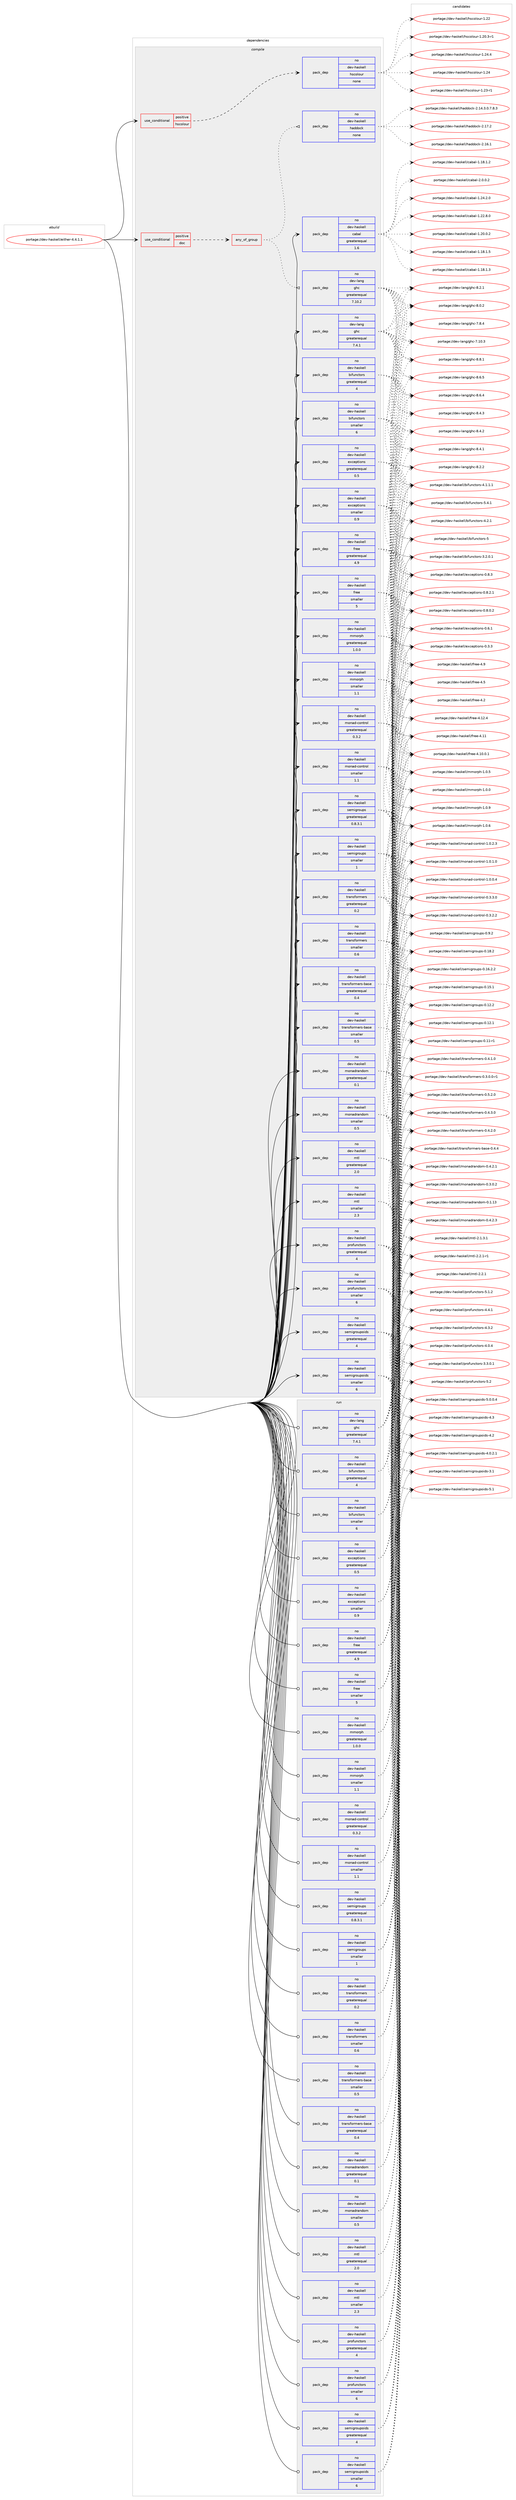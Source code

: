 digraph prolog {

# *************
# Graph options
# *************

newrank=true;
concentrate=true;
compound=true;
graph [rankdir=LR,fontname=Helvetica,fontsize=10,ranksep=1.5];#, ranksep=2.5, nodesep=0.2];
edge  [arrowhead=vee];
node  [fontname=Helvetica,fontsize=10];

# **********
# The ebuild
# **********

subgraph cluster_leftcol {
color=gray;
rank=same;
label=<<i>ebuild</i>>;
id [label="portage://dev-haskell/either-4.4.1.1", color=red, width=4, href="../dev-haskell/either-4.4.1.1.svg"];
}

# ****************
# The dependencies
# ****************

subgraph cluster_midcol {
color=gray;
label=<<i>dependencies</i>>;
subgraph cluster_compile {
fillcolor="#eeeeee";
style=filled;
label=<<i>compile</i>>;
subgraph cond134131 {
dependency564029 [label=<<TABLE BORDER="0" CELLBORDER="1" CELLSPACING="0" CELLPADDING="4"><TR><TD ROWSPAN="3" CELLPADDING="10">use_conditional</TD></TR><TR><TD>positive</TD></TR><TR><TD>doc</TD></TR></TABLE>>, shape=none, color=red];
subgraph any6515 {
dependency564030 [label=<<TABLE BORDER="0" CELLBORDER="1" CELLSPACING="0" CELLPADDING="4"><TR><TD CELLPADDING="10">any_of_group</TD></TR></TABLE>>, shape=none, color=red];subgraph pack423146 {
dependency564031 [label=<<TABLE BORDER="0" CELLBORDER="1" CELLSPACING="0" CELLPADDING="4" WIDTH="220"><TR><TD ROWSPAN="6" CELLPADDING="30">pack_dep</TD></TR><TR><TD WIDTH="110">no</TD></TR><TR><TD>dev-haskell</TD></TR><TR><TD>haddock</TD></TR><TR><TD>none</TD></TR><TR><TD></TD></TR></TABLE>>, shape=none, color=blue];
}
dependency564030:e -> dependency564031:w [weight=20,style="dotted",arrowhead="oinv"];
subgraph pack423147 {
dependency564032 [label=<<TABLE BORDER="0" CELLBORDER="1" CELLSPACING="0" CELLPADDING="4" WIDTH="220"><TR><TD ROWSPAN="6" CELLPADDING="30">pack_dep</TD></TR><TR><TD WIDTH="110">no</TD></TR><TR><TD>dev-lang</TD></TR><TR><TD>ghc</TD></TR><TR><TD>greaterequal</TD></TR><TR><TD>7.10.2</TD></TR></TABLE>>, shape=none, color=blue];
}
dependency564030:e -> dependency564032:w [weight=20,style="dotted",arrowhead="oinv"];
}
dependency564029:e -> dependency564030:w [weight=20,style="dashed",arrowhead="vee"];
}
id:e -> dependency564029:w [weight=20,style="solid",arrowhead="vee"];
subgraph cond134132 {
dependency564033 [label=<<TABLE BORDER="0" CELLBORDER="1" CELLSPACING="0" CELLPADDING="4"><TR><TD ROWSPAN="3" CELLPADDING="10">use_conditional</TD></TR><TR><TD>positive</TD></TR><TR><TD>hscolour</TD></TR></TABLE>>, shape=none, color=red];
subgraph pack423148 {
dependency564034 [label=<<TABLE BORDER="0" CELLBORDER="1" CELLSPACING="0" CELLPADDING="4" WIDTH="220"><TR><TD ROWSPAN="6" CELLPADDING="30">pack_dep</TD></TR><TR><TD WIDTH="110">no</TD></TR><TR><TD>dev-haskell</TD></TR><TR><TD>hscolour</TD></TR><TR><TD>none</TD></TR><TR><TD></TD></TR></TABLE>>, shape=none, color=blue];
}
dependency564033:e -> dependency564034:w [weight=20,style="dashed",arrowhead="vee"];
}
id:e -> dependency564033:w [weight=20,style="solid",arrowhead="vee"];
subgraph pack423149 {
dependency564035 [label=<<TABLE BORDER="0" CELLBORDER="1" CELLSPACING="0" CELLPADDING="4" WIDTH="220"><TR><TD ROWSPAN="6" CELLPADDING="30">pack_dep</TD></TR><TR><TD WIDTH="110">no</TD></TR><TR><TD>dev-haskell</TD></TR><TR><TD>bifunctors</TD></TR><TR><TD>greaterequal</TD></TR><TR><TD>4</TD></TR></TABLE>>, shape=none, color=blue];
}
id:e -> dependency564035:w [weight=20,style="solid",arrowhead="vee"];
subgraph pack423150 {
dependency564036 [label=<<TABLE BORDER="0" CELLBORDER="1" CELLSPACING="0" CELLPADDING="4" WIDTH="220"><TR><TD ROWSPAN="6" CELLPADDING="30">pack_dep</TD></TR><TR><TD WIDTH="110">no</TD></TR><TR><TD>dev-haskell</TD></TR><TR><TD>bifunctors</TD></TR><TR><TD>smaller</TD></TR><TR><TD>6</TD></TR></TABLE>>, shape=none, color=blue];
}
id:e -> dependency564036:w [weight=20,style="solid",arrowhead="vee"];
subgraph pack423151 {
dependency564037 [label=<<TABLE BORDER="0" CELLBORDER="1" CELLSPACING="0" CELLPADDING="4" WIDTH="220"><TR><TD ROWSPAN="6" CELLPADDING="30">pack_dep</TD></TR><TR><TD WIDTH="110">no</TD></TR><TR><TD>dev-haskell</TD></TR><TR><TD>cabal</TD></TR><TR><TD>greaterequal</TD></TR><TR><TD>1.6</TD></TR></TABLE>>, shape=none, color=blue];
}
id:e -> dependency564037:w [weight=20,style="solid",arrowhead="vee"];
subgraph pack423152 {
dependency564038 [label=<<TABLE BORDER="0" CELLBORDER="1" CELLSPACING="0" CELLPADDING="4" WIDTH="220"><TR><TD ROWSPAN="6" CELLPADDING="30">pack_dep</TD></TR><TR><TD WIDTH="110">no</TD></TR><TR><TD>dev-haskell</TD></TR><TR><TD>exceptions</TD></TR><TR><TD>greaterequal</TD></TR><TR><TD>0.5</TD></TR></TABLE>>, shape=none, color=blue];
}
id:e -> dependency564038:w [weight=20,style="solid",arrowhead="vee"];
subgraph pack423153 {
dependency564039 [label=<<TABLE BORDER="0" CELLBORDER="1" CELLSPACING="0" CELLPADDING="4" WIDTH="220"><TR><TD ROWSPAN="6" CELLPADDING="30">pack_dep</TD></TR><TR><TD WIDTH="110">no</TD></TR><TR><TD>dev-haskell</TD></TR><TR><TD>exceptions</TD></TR><TR><TD>smaller</TD></TR><TR><TD>0.9</TD></TR></TABLE>>, shape=none, color=blue];
}
id:e -> dependency564039:w [weight=20,style="solid",arrowhead="vee"];
subgraph pack423154 {
dependency564040 [label=<<TABLE BORDER="0" CELLBORDER="1" CELLSPACING="0" CELLPADDING="4" WIDTH="220"><TR><TD ROWSPAN="6" CELLPADDING="30">pack_dep</TD></TR><TR><TD WIDTH="110">no</TD></TR><TR><TD>dev-haskell</TD></TR><TR><TD>free</TD></TR><TR><TD>greaterequal</TD></TR><TR><TD>4.9</TD></TR></TABLE>>, shape=none, color=blue];
}
id:e -> dependency564040:w [weight=20,style="solid",arrowhead="vee"];
subgraph pack423155 {
dependency564041 [label=<<TABLE BORDER="0" CELLBORDER="1" CELLSPACING="0" CELLPADDING="4" WIDTH="220"><TR><TD ROWSPAN="6" CELLPADDING="30">pack_dep</TD></TR><TR><TD WIDTH="110">no</TD></TR><TR><TD>dev-haskell</TD></TR><TR><TD>free</TD></TR><TR><TD>smaller</TD></TR><TR><TD>5</TD></TR></TABLE>>, shape=none, color=blue];
}
id:e -> dependency564041:w [weight=20,style="solid",arrowhead="vee"];
subgraph pack423156 {
dependency564042 [label=<<TABLE BORDER="0" CELLBORDER="1" CELLSPACING="0" CELLPADDING="4" WIDTH="220"><TR><TD ROWSPAN="6" CELLPADDING="30">pack_dep</TD></TR><TR><TD WIDTH="110">no</TD></TR><TR><TD>dev-haskell</TD></TR><TR><TD>mmorph</TD></TR><TR><TD>greaterequal</TD></TR><TR><TD>1.0.0</TD></TR></TABLE>>, shape=none, color=blue];
}
id:e -> dependency564042:w [weight=20,style="solid",arrowhead="vee"];
subgraph pack423157 {
dependency564043 [label=<<TABLE BORDER="0" CELLBORDER="1" CELLSPACING="0" CELLPADDING="4" WIDTH="220"><TR><TD ROWSPAN="6" CELLPADDING="30">pack_dep</TD></TR><TR><TD WIDTH="110">no</TD></TR><TR><TD>dev-haskell</TD></TR><TR><TD>mmorph</TD></TR><TR><TD>smaller</TD></TR><TR><TD>1.1</TD></TR></TABLE>>, shape=none, color=blue];
}
id:e -> dependency564043:w [weight=20,style="solid",arrowhead="vee"];
subgraph pack423158 {
dependency564044 [label=<<TABLE BORDER="0" CELLBORDER="1" CELLSPACING="0" CELLPADDING="4" WIDTH="220"><TR><TD ROWSPAN="6" CELLPADDING="30">pack_dep</TD></TR><TR><TD WIDTH="110">no</TD></TR><TR><TD>dev-haskell</TD></TR><TR><TD>monad-control</TD></TR><TR><TD>greaterequal</TD></TR><TR><TD>0.3.2</TD></TR></TABLE>>, shape=none, color=blue];
}
id:e -> dependency564044:w [weight=20,style="solid",arrowhead="vee"];
subgraph pack423159 {
dependency564045 [label=<<TABLE BORDER="0" CELLBORDER="1" CELLSPACING="0" CELLPADDING="4" WIDTH="220"><TR><TD ROWSPAN="6" CELLPADDING="30">pack_dep</TD></TR><TR><TD WIDTH="110">no</TD></TR><TR><TD>dev-haskell</TD></TR><TR><TD>monad-control</TD></TR><TR><TD>smaller</TD></TR><TR><TD>1.1</TD></TR></TABLE>>, shape=none, color=blue];
}
id:e -> dependency564045:w [weight=20,style="solid",arrowhead="vee"];
subgraph pack423160 {
dependency564046 [label=<<TABLE BORDER="0" CELLBORDER="1" CELLSPACING="0" CELLPADDING="4" WIDTH="220"><TR><TD ROWSPAN="6" CELLPADDING="30">pack_dep</TD></TR><TR><TD WIDTH="110">no</TD></TR><TR><TD>dev-haskell</TD></TR><TR><TD>monadrandom</TD></TR><TR><TD>greaterequal</TD></TR><TR><TD>0.1</TD></TR></TABLE>>, shape=none, color=blue];
}
id:e -> dependency564046:w [weight=20,style="solid",arrowhead="vee"];
subgraph pack423161 {
dependency564047 [label=<<TABLE BORDER="0" CELLBORDER="1" CELLSPACING="0" CELLPADDING="4" WIDTH="220"><TR><TD ROWSPAN="6" CELLPADDING="30">pack_dep</TD></TR><TR><TD WIDTH="110">no</TD></TR><TR><TD>dev-haskell</TD></TR><TR><TD>monadrandom</TD></TR><TR><TD>smaller</TD></TR><TR><TD>0.5</TD></TR></TABLE>>, shape=none, color=blue];
}
id:e -> dependency564047:w [weight=20,style="solid",arrowhead="vee"];
subgraph pack423162 {
dependency564048 [label=<<TABLE BORDER="0" CELLBORDER="1" CELLSPACING="0" CELLPADDING="4" WIDTH="220"><TR><TD ROWSPAN="6" CELLPADDING="30">pack_dep</TD></TR><TR><TD WIDTH="110">no</TD></TR><TR><TD>dev-haskell</TD></TR><TR><TD>mtl</TD></TR><TR><TD>greaterequal</TD></TR><TR><TD>2.0</TD></TR></TABLE>>, shape=none, color=blue];
}
id:e -> dependency564048:w [weight=20,style="solid",arrowhead="vee"];
subgraph pack423163 {
dependency564049 [label=<<TABLE BORDER="0" CELLBORDER="1" CELLSPACING="0" CELLPADDING="4" WIDTH="220"><TR><TD ROWSPAN="6" CELLPADDING="30">pack_dep</TD></TR><TR><TD WIDTH="110">no</TD></TR><TR><TD>dev-haskell</TD></TR><TR><TD>mtl</TD></TR><TR><TD>smaller</TD></TR><TR><TD>2.3</TD></TR></TABLE>>, shape=none, color=blue];
}
id:e -> dependency564049:w [weight=20,style="solid",arrowhead="vee"];
subgraph pack423164 {
dependency564050 [label=<<TABLE BORDER="0" CELLBORDER="1" CELLSPACING="0" CELLPADDING="4" WIDTH="220"><TR><TD ROWSPAN="6" CELLPADDING="30">pack_dep</TD></TR><TR><TD WIDTH="110">no</TD></TR><TR><TD>dev-haskell</TD></TR><TR><TD>profunctors</TD></TR><TR><TD>greaterequal</TD></TR><TR><TD>4</TD></TR></TABLE>>, shape=none, color=blue];
}
id:e -> dependency564050:w [weight=20,style="solid",arrowhead="vee"];
subgraph pack423165 {
dependency564051 [label=<<TABLE BORDER="0" CELLBORDER="1" CELLSPACING="0" CELLPADDING="4" WIDTH="220"><TR><TD ROWSPAN="6" CELLPADDING="30">pack_dep</TD></TR><TR><TD WIDTH="110">no</TD></TR><TR><TD>dev-haskell</TD></TR><TR><TD>profunctors</TD></TR><TR><TD>smaller</TD></TR><TR><TD>6</TD></TR></TABLE>>, shape=none, color=blue];
}
id:e -> dependency564051:w [weight=20,style="solid",arrowhead="vee"];
subgraph pack423166 {
dependency564052 [label=<<TABLE BORDER="0" CELLBORDER="1" CELLSPACING="0" CELLPADDING="4" WIDTH="220"><TR><TD ROWSPAN="6" CELLPADDING="30">pack_dep</TD></TR><TR><TD WIDTH="110">no</TD></TR><TR><TD>dev-haskell</TD></TR><TR><TD>semigroupoids</TD></TR><TR><TD>greaterequal</TD></TR><TR><TD>4</TD></TR></TABLE>>, shape=none, color=blue];
}
id:e -> dependency564052:w [weight=20,style="solid",arrowhead="vee"];
subgraph pack423167 {
dependency564053 [label=<<TABLE BORDER="0" CELLBORDER="1" CELLSPACING="0" CELLPADDING="4" WIDTH="220"><TR><TD ROWSPAN="6" CELLPADDING="30">pack_dep</TD></TR><TR><TD WIDTH="110">no</TD></TR><TR><TD>dev-haskell</TD></TR><TR><TD>semigroupoids</TD></TR><TR><TD>smaller</TD></TR><TR><TD>6</TD></TR></TABLE>>, shape=none, color=blue];
}
id:e -> dependency564053:w [weight=20,style="solid",arrowhead="vee"];
subgraph pack423168 {
dependency564054 [label=<<TABLE BORDER="0" CELLBORDER="1" CELLSPACING="0" CELLPADDING="4" WIDTH="220"><TR><TD ROWSPAN="6" CELLPADDING="30">pack_dep</TD></TR><TR><TD WIDTH="110">no</TD></TR><TR><TD>dev-haskell</TD></TR><TR><TD>semigroups</TD></TR><TR><TD>greaterequal</TD></TR><TR><TD>0.8.3.1</TD></TR></TABLE>>, shape=none, color=blue];
}
id:e -> dependency564054:w [weight=20,style="solid",arrowhead="vee"];
subgraph pack423169 {
dependency564055 [label=<<TABLE BORDER="0" CELLBORDER="1" CELLSPACING="0" CELLPADDING="4" WIDTH="220"><TR><TD ROWSPAN="6" CELLPADDING="30">pack_dep</TD></TR><TR><TD WIDTH="110">no</TD></TR><TR><TD>dev-haskell</TD></TR><TR><TD>semigroups</TD></TR><TR><TD>smaller</TD></TR><TR><TD>1</TD></TR></TABLE>>, shape=none, color=blue];
}
id:e -> dependency564055:w [weight=20,style="solid",arrowhead="vee"];
subgraph pack423170 {
dependency564056 [label=<<TABLE BORDER="0" CELLBORDER="1" CELLSPACING="0" CELLPADDING="4" WIDTH="220"><TR><TD ROWSPAN="6" CELLPADDING="30">pack_dep</TD></TR><TR><TD WIDTH="110">no</TD></TR><TR><TD>dev-haskell</TD></TR><TR><TD>transformers</TD></TR><TR><TD>greaterequal</TD></TR><TR><TD>0.2</TD></TR></TABLE>>, shape=none, color=blue];
}
id:e -> dependency564056:w [weight=20,style="solid",arrowhead="vee"];
subgraph pack423171 {
dependency564057 [label=<<TABLE BORDER="0" CELLBORDER="1" CELLSPACING="0" CELLPADDING="4" WIDTH="220"><TR><TD ROWSPAN="6" CELLPADDING="30">pack_dep</TD></TR><TR><TD WIDTH="110">no</TD></TR><TR><TD>dev-haskell</TD></TR><TR><TD>transformers</TD></TR><TR><TD>smaller</TD></TR><TR><TD>0.6</TD></TR></TABLE>>, shape=none, color=blue];
}
id:e -> dependency564057:w [weight=20,style="solid",arrowhead="vee"];
subgraph pack423172 {
dependency564058 [label=<<TABLE BORDER="0" CELLBORDER="1" CELLSPACING="0" CELLPADDING="4" WIDTH="220"><TR><TD ROWSPAN="6" CELLPADDING="30">pack_dep</TD></TR><TR><TD WIDTH="110">no</TD></TR><TR><TD>dev-haskell</TD></TR><TR><TD>transformers-base</TD></TR><TR><TD>greaterequal</TD></TR><TR><TD>0.4</TD></TR></TABLE>>, shape=none, color=blue];
}
id:e -> dependency564058:w [weight=20,style="solid",arrowhead="vee"];
subgraph pack423173 {
dependency564059 [label=<<TABLE BORDER="0" CELLBORDER="1" CELLSPACING="0" CELLPADDING="4" WIDTH="220"><TR><TD ROWSPAN="6" CELLPADDING="30">pack_dep</TD></TR><TR><TD WIDTH="110">no</TD></TR><TR><TD>dev-haskell</TD></TR><TR><TD>transformers-base</TD></TR><TR><TD>smaller</TD></TR><TR><TD>0.5</TD></TR></TABLE>>, shape=none, color=blue];
}
id:e -> dependency564059:w [weight=20,style="solid",arrowhead="vee"];
subgraph pack423174 {
dependency564060 [label=<<TABLE BORDER="0" CELLBORDER="1" CELLSPACING="0" CELLPADDING="4" WIDTH="220"><TR><TD ROWSPAN="6" CELLPADDING="30">pack_dep</TD></TR><TR><TD WIDTH="110">no</TD></TR><TR><TD>dev-lang</TD></TR><TR><TD>ghc</TD></TR><TR><TD>greaterequal</TD></TR><TR><TD>7.4.1</TD></TR></TABLE>>, shape=none, color=blue];
}
id:e -> dependency564060:w [weight=20,style="solid",arrowhead="vee"];
}
subgraph cluster_compileandrun {
fillcolor="#eeeeee";
style=filled;
label=<<i>compile and run</i>>;
}
subgraph cluster_run {
fillcolor="#eeeeee";
style=filled;
label=<<i>run</i>>;
subgraph pack423175 {
dependency564061 [label=<<TABLE BORDER="0" CELLBORDER="1" CELLSPACING="0" CELLPADDING="4" WIDTH="220"><TR><TD ROWSPAN="6" CELLPADDING="30">pack_dep</TD></TR><TR><TD WIDTH="110">no</TD></TR><TR><TD>dev-haskell</TD></TR><TR><TD>bifunctors</TD></TR><TR><TD>greaterequal</TD></TR><TR><TD>4</TD></TR></TABLE>>, shape=none, color=blue];
}
id:e -> dependency564061:w [weight=20,style="solid",arrowhead="odot"];
subgraph pack423176 {
dependency564062 [label=<<TABLE BORDER="0" CELLBORDER="1" CELLSPACING="0" CELLPADDING="4" WIDTH="220"><TR><TD ROWSPAN="6" CELLPADDING="30">pack_dep</TD></TR><TR><TD WIDTH="110">no</TD></TR><TR><TD>dev-haskell</TD></TR><TR><TD>bifunctors</TD></TR><TR><TD>smaller</TD></TR><TR><TD>6</TD></TR></TABLE>>, shape=none, color=blue];
}
id:e -> dependency564062:w [weight=20,style="solid",arrowhead="odot"];
subgraph pack423177 {
dependency564063 [label=<<TABLE BORDER="0" CELLBORDER="1" CELLSPACING="0" CELLPADDING="4" WIDTH="220"><TR><TD ROWSPAN="6" CELLPADDING="30">pack_dep</TD></TR><TR><TD WIDTH="110">no</TD></TR><TR><TD>dev-haskell</TD></TR><TR><TD>exceptions</TD></TR><TR><TD>greaterequal</TD></TR><TR><TD>0.5</TD></TR></TABLE>>, shape=none, color=blue];
}
id:e -> dependency564063:w [weight=20,style="solid",arrowhead="odot"];
subgraph pack423178 {
dependency564064 [label=<<TABLE BORDER="0" CELLBORDER="1" CELLSPACING="0" CELLPADDING="4" WIDTH="220"><TR><TD ROWSPAN="6" CELLPADDING="30">pack_dep</TD></TR><TR><TD WIDTH="110">no</TD></TR><TR><TD>dev-haskell</TD></TR><TR><TD>exceptions</TD></TR><TR><TD>smaller</TD></TR><TR><TD>0.9</TD></TR></TABLE>>, shape=none, color=blue];
}
id:e -> dependency564064:w [weight=20,style="solid",arrowhead="odot"];
subgraph pack423179 {
dependency564065 [label=<<TABLE BORDER="0" CELLBORDER="1" CELLSPACING="0" CELLPADDING="4" WIDTH="220"><TR><TD ROWSPAN="6" CELLPADDING="30">pack_dep</TD></TR><TR><TD WIDTH="110">no</TD></TR><TR><TD>dev-haskell</TD></TR><TR><TD>free</TD></TR><TR><TD>greaterequal</TD></TR><TR><TD>4.9</TD></TR></TABLE>>, shape=none, color=blue];
}
id:e -> dependency564065:w [weight=20,style="solid",arrowhead="odot"];
subgraph pack423180 {
dependency564066 [label=<<TABLE BORDER="0" CELLBORDER="1" CELLSPACING="0" CELLPADDING="4" WIDTH="220"><TR><TD ROWSPAN="6" CELLPADDING="30">pack_dep</TD></TR><TR><TD WIDTH="110">no</TD></TR><TR><TD>dev-haskell</TD></TR><TR><TD>free</TD></TR><TR><TD>smaller</TD></TR><TR><TD>5</TD></TR></TABLE>>, shape=none, color=blue];
}
id:e -> dependency564066:w [weight=20,style="solid",arrowhead="odot"];
subgraph pack423181 {
dependency564067 [label=<<TABLE BORDER="0" CELLBORDER="1" CELLSPACING="0" CELLPADDING="4" WIDTH="220"><TR><TD ROWSPAN="6" CELLPADDING="30">pack_dep</TD></TR><TR><TD WIDTH="110">no</TD></TR><TR><TD>dev-haskell</TD></TR><TR><TD>mmorph</TD></TR><TR><TD>greaterequal</TD></TR><TR><TD>1.0.0</TD></TR></TABLE>>, shape=none, color=blue];
}
id:e -> dependency564067:w [weight=20,style="solid",arrowhead="odot"];
subgraph pack423182 {
dependency564068 [label=<<TABLE BORDER="0" CELLBORDER="1" CELLSPACING="0" CELLPADDING="4" WIDTH="220"><TR><TD ROWSPAN="6" CELLPADDING="30">pack_dep</TD></TR><TR><TD WIDTH="110">no</TD></TR><TR><TD>dev-haskell</TD></TR><TR><TD>mmorph</TD></TR><TR><TD>smaller</TD></TR><TR><TD>1.1</TD></TR></TABLE>>, shape=none, color=blue];
}
id:e -> dependency564068:w [weight=20,style="solid",arrowhead="odot"];
subgraph pack423183 {
dependency564069 [label=<<TABLE BORDER="0" CELLBORDER="1" CELLSPACING="0" CELLPADDING="4" WIDTH="220"><TR><TD ROWSPAN="6" CELLPADDING="30">pack_dep</TD></TR><TR><TD WIDTH="110">no</TD></TR><TR><TD>dev-haskell</TD></TR><TR><TD>monad-control</TD></TR><TR><TD>greaterequal</TD></TR><TR><TD>0.3.2</TD></TR></TABLE>>, shape=none, color=blue];
}
id:e -> dependency564069:w [weight=20,style="solid",arrowhead="odot"];
subgraph pack423184 {
dependency564070 [label=<<TABLE BORDER="0" CELLBORDER="1" CELLSPACING="0" CELLPADDING="4" WIDTH="220"><TR><TD ROWSPAN="6" CELLPADDING="30">pack_dep</TD></TR><TR><TD WIDTH="110">no</TD></TR><TR><TD>dev-haskell</TD></TR><TR><TD>monad-control</TD></TR><TR><TD>smaller</TD></TR><TR><TD>1.1</TD></TR></TABLE>>, shape=none, color=blue];
}
id:e -> dependency564070:w [weight=20,style="solid",arrowhead="odot"];
subgraph pack423185 {
dependency564071 [label=<<TABLE BORDER="0" CELLBORDER="1" CELLSPACING="0" CELLPADDING="4" WIDTH="220"><TR><TD ROWSPAN="6" CELLPADDING="30">pack_dep</TD></TR><TR><TD WIDTH="110">no</TD></TR><TR><TD>dev-haskell</TD></TR><TR><TD>monadrandom</TD></TR><TR><TD>greaterequal</TD></TR><TR><TD>0.1</TD></TR></TABLE>>, shape=none, color=blue];
}
id:e -> dependency564071:w [weight=20,style="solid",arrowhead="odot"];
subgraph pack423186 {
dependency564072 [label=<<TABLE BORDER="0" CELLBORDER="1" CELLSPACING="0" CELLPADDING="4" WIDTH="220"><TR><TD ROWSPAN="6" CELLPADDING="30">pack_dep</TD></TR><TR><TD WIDTH="110">no</TD></TR><TR><TD>dev-haskell</TD></TR><TR><TD>monadrandom</TD></TR><TR><TD>smaller</TD></TR><TR><TD>0.5</TD></TR></TABLE>>, shape=none, color=blue];
}
id:e -> dependency564072:w [weight=20,style="solid",arrowhead="odot"];
subgraph pack423187 {
dependency564073 [label=<<TABLE BORDER="0" CELLBORDER="1" CELLSPACING="0" CELLPADDING="4" WIDTH="220"><TR><TD ROWSPAN="6" CELLPADDING="30">pack_dep</TD></TR><TR><TD WIDTH="110">no</TD></TR><TR><TD>dev-haskell</TD></TR><TR><TD>mtl</TD></TR><TR><TD>greaterequal</TD></TR><TR><TD>2.0</TD></TR></TABLE>>, shape=none, color=blue];
}
id:e -> dependency564073:w [weight=20,style="solid",arrowhead="odot"];
subgraph pack423188 {
dependency564074 [label=<<TABLE BORDER="0" CELLBORDER="1" CELLSPACING="0" CELLPADDING="4" WIDTH="220"><TR><TD ROWSPAN="6" CELLPADDING="30">pack_dep</TD></TR><TR><TD WIDTH="110">no</TD></TR><TR><TD>dev-haskell</TD></TR><TR><TD>mtl</TD></TR><TR><TD>smaller</TD></TR><TR><TD>2.3</TD></TR></TABLE>>, shape=none, color=blue];
}
id:e -> dependency564074:w [weight=20,style="solid",arrowhead="odot"];
subgraph pack423189 {
dependency564075 [label=<<TABLE BORDER="0" CELLBORDER="1" CELLSPACING="0" CELLPADDING="4" WIDTH="220"><TR><TD ROWSPAN="6" CELLPADDING="30">pack_dep</TD></TR><TR><TD WIDTH="110">no</TD></TR><TR><TD>dev-haskell</TD></TR><TR><TD>profunctors</TD></TR><TR><TD>greaterequal</TD></TR><TR><TD>4</TD></TR></TABLE>>, shape=none, color=blue];
}
id:e -> dependency564075:w [weight=20,style="solid",arrowhead="odot"];
subgraph pack423190 {
dependency564076 [label=<<TABLE BORDER="0" CELLBORDER="1" CELLSPACING="0" CELLPADDING="4" WIDTH="220"><TR><TD ROWSPAN="6" CELLPADDING="30">pack_dep</TD></TR><TR><TD WIDTH="110">no</TD></TR><TR><TD>dev-haskell</TD></TR><TR><TD>profunctors</TD></TR><TR><TD>smaller</TD></TR><TR><TD>6</TD></TR></TABLE>>, shape=none, color=blue];
}
id:e -> dependency564076:w [weight=20,style="solid",arrowhead="odot"];
subgraph pack423191 {
dependency564077 [label=<<TABLE BORDER="0" CELLBORDER="1" CELLSPACING="0" CELLPADDING="4" WIDTH="220"><TR><TD ROWSPAN="6" CELLPADDING="30">pack_dep</TD></TR><TR><TD WIDTH="110">no</TD></TR><TR><TD>dev-haskell</TD></TR><TR><TD>semigroupoids</TD></TR><TR><TD>greaterequal</TD></TR><TR><TD>4</TD></TR></TABLE>>, shape=none, color=blue];
}
id:e -> dependency564077:w [weight=20,style="solid",arrowhead="odot"];
subgraph pack423192 {
dependency564078 [label=<<TABLE BORDER="0" CELLBORDER="1" CELLSPACING="0" CELLPADDING="4" WIDTH="220"><TR><TD ROWSPAN="6" CELLPADDING="30">pack_dep</TD></TR><TR><TD WIDTH="110">no</TD></TR><TR><TD>dev-haskell</TD></TR><TR><TD>semigroupoids</TD></TR><TR><TD>smaller</TD></TR><TR><TD>6</TD></TR></TABLE>>, shape=none, color=blue];
}
id:e -> dependency564078:w [weight=20,style="solid",arrowhead="odot"];
subgraph pack423193 {
dependency564079 [label=<<TABLE BORDER="0" CELLBORDER="1" CELLSPACING="0" CELLPADDING="4" WIDTH="220"><TR><TD ROWSPAN="6" CELLPADDING="30">pack_dep</TD></TR><TR><TD WIDTH="110">no</TD></TR><TR><TD>dev-haskell</TD></TR><TR><TD>semigroups</TD></TR><TR><TD>greaterequal</TD></TR><TR><TD>0.8.3.1</TD></TR></TABLE>>, shape=none, color=blue];
}
id:e -> dependency564079:w [weight=20,style="solid",arrowhead="odot"];
subgraph pack423194 {
dependency564080 [label=<<TABLE BORDER="0" CELLBORDER="1" CELLSPACING="0" CELLPADDING="4" WIDTH="220"><TR><TD ROWSPAN="6" CELLPADDING="30">pack_dep</TD></TR><TR><TD WIDTH="110">no</TD></TR><TR><TD>dev-haskell</TD></TR><TR><TD>semigroups</TD></TR><TR><TD>smaller</TD></TR><TR><TD>1</TD></TR></TABLE>>, shape=none, color=blue];
}
id:e -> dependency564080:w [weight=20,style="solid",arrowhead="odot"];
subgraph pack423195 {
dependency564081 [label=<<TABLE BORDER="0" CELLBORDER="1" CELLSPACING="0" CELLPADDING="4" WIDTH="220"><TR><TD ROWSPAN="6" CELLPADDING="30">pack_dep</TD></TR><TR><TD WIDTH="110">no</TD></TR><TR><TD>dev-haskell</TD></TR><TR><TD>transformers</TD></TR><TR><TD>greaterequal</TD></TR><TR><TD>0.2</TD></TR></TABLE>>, shape=none, color=blue];
}
id:e -> dependency564081:w [weight=20,style="solid",arrowhead="odot"];
subgraph pack423196 {
dependency564082 [label=<<TABLE BORDER="0" CELLBORDER="1" CELLSPACING="0" CELLPADDING="4" WIDTH="220"><TR><TD ROWSPAN="6" CELLPADDING="30">pack_dep</TD></TR><TR><TD WIDTH="110">no</TD></TR><TR><TD>dev-haskell</TD></TR><TR><TD>transformers</TD></TR><TR><TD>smaller</TD></TR><TR><TD>0.6</TD></TR></TABLE>>, shape=none, color=blue];
}
id:e -> dependency564082:w [weight=20,style="solid",arrowhead="odot"];
subgraph pack423197 {
dependency564083 [label=<<TABLE BORDER="0" CELLBORDER="1" CELLSPACING="0" CELLPADDING="4" WIDTH="220"><TR><TD ROWSPAN="6" CELLPADDING="30">pack_dep</TD></TR><TR><TD WIDTH="110">no</TD></TR><TR><TD>dev-haskell</TD></TR><TR><TD>transformers-base</TD></TR><TR><TD>greaterequal</TD></TR><TR><TD>0.4</TD></TR></TABLE>>, shape=none, color=blue];
}
id:e -> dependency564083:w [weight=20,style="solid",arrowhead="odot"];
subgraph pack423198 {
dependency564084 [label=<<TABLE BORDER="0" CELLBORDER="1" CELLSPACING="0" CELLPADDING="4" WIDTH="220"><TR><TD ROWSPAN="6" CELLPADDING="30">pack_dep</TD></TR><TR><TD WIDTH="110">no</TD></TR><TR><TD>dev-haskell</TD></TR><TR><TD>transformers-base</TD></TR><TR><TD>smaller</TD></TR><TR><TD>0.5</TD></TR></TABLE>>, shape=none, color=blue];
}
id:e -> dependency564084:w [weight=20,style="solid",arrowhead="odot"];
subgraph pack423199 {
dependency564085 [label=<<TABLE BORDER="0" CELLBORDER="1" CELLSPACING="0" CELLPADDING="4" WIDTH="220"><TR><TD ROWSPAN="6" CELLPADDING="30">pack_dep</TD></TR><TR><TD WIDTH="110">no</TD></TR><TR><TD>dev-lang</TD></TR><TR><TD>ghc</TD></TR><TR><TD>greaterequal</TD></TR><TR><TD>7.4.1</TD></TR></TABLE>>, shape=none, color=blue];
}
id:e -> dependency564085:w [weight=20,style="solid",arrowhead="odot"];
}
}

# **************
# The candidates
# **************

subgraph cluster_choices {
rank=same;
color=gray;
label=<<i>candidates</i>>;

subgraph choice423146 {
color=black;
nodesep=1;
choice100101118451049711510710110810847104971001001119910745504649554650 [label="portage://dev-haskell/haddock-2.17.2", color=red, width=4,href="../dev-haskell/haddock-2.17.2.svg"];
choice100101118451049711510710110810847104971001001119910745504649544649 [label="portage://dev-haskell/haddock-2.16.1", color=red, width=4,href="../dev-haskell/haddock-2.16.1.svg"];
choice1001011184510497115107101108108471049710010011199107455046495246514648465546564651 [label="portage://dev-haskell/haddock-2.14.3.0.7.8.3", color=red, width=4,href="../dev-haskell/haddock-2.14.3.0.7.8.3.svg"];
dependency564031:e -> choice100101118451049711510710110810847104971001001119910745504649554650:w [style=dotted,weight="100"];
dependency564031:e -> choice100101118451049711510710110810847104971001001119910745504649544649:w [style=dotted,weight="100"];
dependency564031:e -> choice1001011184510497115107101108108471049710010011199107455046495246514648465546564651:w [style=dotted,weight="100"];
}
subgraph choice423147 {
color=black;
nodesep=1;
choice10010111845108971101034710310499455646564649 [label="portage://dev-lang/ghc-8.8.1", color=red, width=4,href="../dev-lang/ghc-8.8.1.svg"];
choice10010111845108971101034710310499455646544653 [label="portage://dev-lang/ghc-8.6.5", color=red, width=4,href="../dev-lang/ghc-8.6.5.svg"];
choice10010111845108971101034710310499455646544652 [label="portage://dev-lang/ghc-8.6.4", color=red, width=4,href="../dev-lang/ghc-8.6.4.svg"];
choice10010111845108971101034710310499455646524651 [label="portage://dev-lang/ghc-8.4.3", color=red, width=4,href="../dev-lang/ghc-8.4.3.svg"];
choice10010111845108971101034710310499455646524650 [label="portage://dev-lang/ghc-8.4.2", color=red, width=4,href="../dev-lang/ghc-8.4.2.svg"];
choice10010111845108971101034710310499455646524649 [label="portage://dev-lang/ghc-8.4.1", color=red, width=4,href="../dev-lang/ghc-8.4.1.svg"];
choice10010111845108971101034710310499455646504650 [label="portage://dev-lang/ghc-8.2.2", color=red, width=4,href="../dev-lang/ghc-8.2.2.svg"];
choice10010111845108971101034710310499455646504649 [label="portage://dev-lang/ghc-8.2.1", color=red, width=4,href="../dev-lang/ghc-8.2.1.svg"];
choice10010111845108971101034710310499455646484650 [label="portage://dev-lang/ghc-8.0.2", color=red, width=4,href="../dev-lang/ghc-8.0.2.svg"];
choice10010111845108971101034710310499455546564652 [label="portage://dev-lang/ghc-7.8.4", color=red, width=4,href="../dev-lang/ghc-7.8.4.svg"];
choice1001011184510897110103471031049945554649484651 [label="portage://dev-lang/ghc-7.10.3", color=red, width=4,href="../dev-lang/ghc-7.10.3.svg"];
dependency564032:e -> choice10010111845108971101034710310499455646564649:w [style=dotted,weight="100"];
dependency564032:e -> choice10010111845108971101034710310499455646544653:w [style=dotted,weight="100"];
dependency564032:e -> choice10010111845108971101034710310499455646544652:w [style=dotted,weight="100"];
dependency564032:e -> choice10010111845108971101034710310499455646524651:w [style=dotted,weight="100"];
dependency564032:e -> choice10010111845108971101034710310499455646524650:w [style=dotted,weight="100"];
dependency564032:e -> choice10010111845108971101034710310499455646524649:w [style=dotted,weight="100"];
dependency564032:e -> choice10010111845108971101034710310499455646504650:w [style=dotted,weight="100"];
dependency564032:e -> choice10010111845108971101034710310499455646504649:w [style=dotted,weight="100"];
dependency564032:e -> choice10010111845108971101034710310499455646484650:w [style=dotted,weight="100"];
dependency564032:e -> choice10010111845108971101034710310499455546564652:w [style=dotted,weight="100"];
dependency564032:e -> choice1001011184510897110103471031049945554649484651:w [style=dotted,weight="100"];
}
subgraph choice423148 {
color=black;
nodesep=1;
choice1001011184510497115107101108108471041159911110811111711445494650524652 [label="portage://dev-haskell/hscolour-1.24.4", color=red, width=4,href="../dev-haskell/hscolour-1.24.4.svg"];
choice100101118451049711510710110810847104115991111081111171144549465052 [label="portage://dev-haskell/hscolour-1.24", color=red, width=4,href="../dev-haskell/hscolour-1.24.svg"];
choice1001011184510497115107101108108471041159911110811111711445494650514511449 [label="portage://dev-haskell/hscolour-1.23-r1", color=red, width=4,href="../dev-haskell/hscolour-1.23-r1.svg"];
choice100101118451049711510710110810847104115991111081111171144549465050 [label="portage://dev-haskell/hscolour-1.22", color=red, width=4,href="../dev-haskell/hscolour-1.22.svg"];
choice10010111845104971151071011081084710411599111108111117114454946504846514511449 [label="portage://dev-haskell/hscolour-1.20.3-r1", color=red, width=4,href="../dev-haskell/hscolour-1.20.3-r1.svg"];
dependency564034:e -> choice1001011184510497115107101108108471041159911110811111711445494650524652:w [style=dotted,weight="100"];
dependency564034:e -> choice100101118451049711510710110810847104115991111081111171144549465052:w [style=dotted,weight="100"];
dependency564034:e -> choice1001011184510497115107101108108471041159911110811111711445494650514511449:w [style=dotted,weight="100"];
dependency564034:e -> choice100101118451049711510710110810847104115991111081111171144549465050:w [style=dotted,weight="100"];
dependency564034:e -> choice10010111845104971151071011081084710411599111108111117114454946504846514511449:w [style=dotted,weight="100"];
}
subgraph choice423149 {
color=black;
nodesep=1;
choice1001011184510497115107101108108479810510211711099116111114115455346524649 [label="portage://dev-haskell/bifunctors-5.4.1", color=red, width=4,href="../dev-haskell/bifunctors-5.4.1.svg"];
choice10010111845104971151071011081084798105102117110991161111141154553 [label="portage://dev-haskell/bifunctors-5", color=red, width=4,href="../dev-haskell/bifunctors-5.svg"];
choice1001011184510497115107101108108479810510211711099116111114115455246504649 [label="portage://dev-haskell/bifunctors-4.2.1", color=red, width=4,href="../dev-haskell/bifunctors-4.2.1.svg"];
choice10010111845104971151071011081084798105102117110991161111141154552464946494649 [label="portage://dev-haskell/bifunctors-4.1.1.1", color=red, width=4,href="../dev-haskell/bifunctors-4.1.1.1.svg"];
choice10010111845104971151071011081084798105102117110991161111141154551465046484649 [label="portage://dev-haskell/bifunctors-3.2.0.1", color=red, width=4,href="../dev-haskell/bifunctors-3.2.0.1.svg"];
dependency564035:e -> choice1001011184510497115107101108108479810510211711099116111114115455346524649:w [style=dotted,weight="100"];
dependency564035:e -> choice10010111845104971151071011081084798105102117110991161111141154553:w [style=dotted,weight="100"];
dependency564035:e -> choice1001011184510497115107101108108479810510211711099116111114115455246504649:w [style=dotted,weight="100"];
dependency564035:e -> choice10010111845104971151071011081084798105102117110991161111141154552464946494649:w [style=dotted,weight="100"];
dependency564035:e -> choice10010111845104971151071011081084798105102117110991161111141154551465046484649:w [style=dotted,weight="100"];
}
subgraph choice423150 {
color=black;
nodesep=1;
choice1001011184510497115107101108108479810510211711099116111114115455346524649 [label="portage://dev-haskell/bifunctors-5.4.1", color=red, width=4,href="../dev-haskell/bifunctors-5.4.1.svg"];
choice10010111845104971151071011081084798105102117110991161111141154553 [label="portage://dev-haskell/bifunctors-5", color=red, width=4,href="../dev-haskell/bifunctors-5.svg"];
choice1001011184510497115107101108108479810510211711099116111114115455246504649 [label="portage://dev-haskell/bifunctors-4.2.1", color=red, width=4,href="../dev-haskell/bifunctors-4.2.1.svg"];
choice10010111845104971151071011081084798105102117110991161111141154552464946494649 [label="portage://dev-haskell/bifunctors-4.1.1.1", color=red, width=4,href="../dev-haskell/bifunctors-4.1.1.1.svg"];
choice10010111845104971151071011081084798105102117110991161111141154551465046484649 [label="portage://dev-haskell/bifunctors-3.2.0.1", color=red, width=4,href="../dev-haskell/bifunctors-3.2.0.1.svg"];
dependency564036:e -> choice1001011184510497115107101108108479810510211711099116111114115455346524649:w [style=dotted,weight="100"];
dependency564036:e -> choice10010111845104971151071011081084798105102117110991161111141154553:w [style=dotted,weight="100"];
dependency564036:e -> choice1001011184510497115107101108108479810510211711099116111114115455246504649:w [style=dotted,weight="100"];
dependency564036:e -> choice10010111845104971151071011081084798105102117110991161111141154552464946494649:w [style=dotted,weight="100"];
dependency564036:e -> choice10010111845104971151071011081084798105102117110991161111141154551465046484649:w [style=dotted,weight="100"];
}
subgraph choice423151 {
color=black;
nodesep=1;
choice100101118451049711510710110810847999798971084550464846484650 [label="portage://dev-haskell/cabal-2.0.0.2", color=red, width=4,href="../dev-haskell/cabal-2.0.0.2.svg"];
choice10010111845104971151071011081084799979897108454946505246504648 [label="portage://dev-haskell/cabal-1.24.2.0", color=red, width=4,href="../dev-haskell/cabal-1.24.2.0.svg"];
choice10010111845104971151071011081084799979897108454946505046564648 [label="portage://dev-haskell/cabal-1.22.8.0", color=red, width=4,href="../dev-haskell/cabal-1.22.8.0.svg"];
choice10010111845104971151071011081084799979897108454946504846484650 [label="portage://dev-haskell/cabal-1.20.0.2", color=red, width=4,href="../dev-haskell/cabal-1.20.0.2.svg"];
choice10010111845104971151071011081084799979897108454946495646494653 [label="portage://dev-haskell/cabal-1.18.1.5", color=red, width=4,href="../dev-haskell/cabal-1.18.1.5.svg"];
choice10010111845104971151071011081084799979897108454946495646494651 [label="portage://dev-haskell/cabal-1.18.1.3", color=red, width=4,href="../dev-haskell/cabal-1.18.1.3.svg"];
choice10010111845104971151071011081084799979897108454946495646494650 [label="portage://dev-haskell/cabal-1.18.1.2", color=red, width=4,href="../dev-haskell/cabal-1.18.1.2.svg"];
dependency564037:e -> choice100101118451049711510710110810847999798971084550464846484650:w [style=dotted,weight="100"];
dependency564037:e -> choice10010111845104971151071011081084799979897108454946505246504648:w [style=dotted,weight="100"];
dependency564037:e -> choice10010111845104971151071011081084799979897108454946505046564648:w [style=dotted,weight="100"];
dependency564037:e -> choice10010111845104971151071011081084799979897108454946504846484650:w [style=dotted,weight="100"];
dependency564037:e -> choice10010111845104971151071011081084799979897108454946495646494653:w [style=dotted,weight="100"];
dependency564037:e -> choice10010111845104971151071011081084799979897108454946495646494651:w [style=dotted,weight="100"];
dependency564037:e -> choice10010111845104971151071011081084799979897108454946495646494650:w [style=dotted,weight="100"];
}
subgraph choice423152 {
color=black;
nodesep=1;
choice10010111845104971151071011081084710112099101112116105111110115454846564651 [label="portage://dev-haskell/exceptions-0.8.3", color=red, width=4,href="../dev-haskell/exceptions-0.8.3.svg"];
choice100101118451049711510710110810847101120991011121161051111101154548465646504649 [label="portage://dev-haskell/exceptions-0.8.2.1", color=red, width=4,href="../dev-haskell/exceptions-0.8.2.1.svg"];
choice100101118451049711510710110810847101120991011121161051111101154548465646484650 [label="portage://dev-haskell/exceptions-0.8.0.2", color=red, width=4,href="../dev-haskell/exceptions-0.8.0.2.svg"];
choice10010111845104971151071011081084710112099101112116105111110115454846544649 [label="portage://dev-haskell/exceptions-0.6.1", color=red, width=4,href="../dev-haskell/exceptions-0.6.1.svg"];
choice10010111845104971151071011081084710112099101112116105111110115454846514651 [label="portage://dev-haskell/exceptions-0.3.3", color=red, width=4,href="../dev-haskell/exceptions-0.3.3.svg"];
dependency564038:e -> choice10010111845104971151071011081084710112099101112116105111110115454846564651:w [style=dotted,weight="100"];
dependency564038:e -> choice100101118451049711510710110810847101120991011121161051111101154548465646504649:w [style=dotted,weight="100"];
dependency564038:e -> choice100101118451049711510710110810847101120991011121161051111101154548465646484650:w [style=dotted,weight="100"];
dependency564038:e -> choice10010111845104971151071011081084710112099101112116105111110115454846544649:w [style=dotted,weight="100"];
dependency564038:e -> choice10010111845104971151071011081084710112099101112116105111110115454846514651:w [style=dotted,weight="100"];
}
subgraph choice423153 {
color=black;
nodesep=1;
choice10010111845104971151071011081084710112099101112116105111110115454846564651 [label="portage://dev-haskell/exceptions-0.8.3", color=red, width=4,href="../dev-haskell/exceptions-0.8.3.svg"];
choice100101118451049711510710110810847101120991011121161051111101154548465646504649 [label="portage://dev-haskell/exceptions-0.8.2.1", color=red, width=4,href="../dev-haskell/exceptions-0.8.2.1.svg"];
choice100101118451049711510710110810847101120991011121161051111101154548465646484650 [label="portage://dev-haskell/exceptions-0.8.0.2", color=red, width=4,href="../dev-haskell/exceptions-0.8.0.2.svg"];
choice10010111845104971151071011081084710112099101112116105111110115454846544649 [label="portage://dev-haskell/exceptions-0.6.1", color=red, width=4,href="../dev-haskell/exceptions-0.6.1.svg"];
choice10010111845104971151071011081084710112099101112116105111110115454846514651 [label="portage://dev-haskell/exceptions-0.3.3", color=red, width=4,href="../dev-haskell/exceptions-0.3.3.svg"];
dependency564039:e -> choice10010111845104971151071011081084710112099101112116105111110115454846564651:w [style=dotted,weight="100"];
dependency564039:e -> choice100101118451049711510710110810847101120991011121161051111101154548465646504649:w [style=dotted,weight="100"];
dependency564039:e -> choice100101118451049711510710110810847101120991011121161051111101154548465646484650:w [style=dotted,weight="100"];
dependency564039:e -> choice10010111845104971151071011081084710112099101112116105111110115454846544649:w [style=dotted,weight="100"];
dependency564039:e -> choice10010111845104971151071011081084710112099101112116105111110115454846514651:w [style=dotted,weight="100"];
}
subgraph choice423154 {
color=black;
nodesep=1;
choice10010111845104971151071011081084710211410110145524657 [label="portage://dev-haskell/free-4.9", color=red, width=4,href="../dev-haskell/free-4.9.svg"];
choice10010111845104971151071011081084710211410110145524653 [label="portage://dev-haskell/free-4.5", color=red, width=4,href="../dev-haskell/free-4.5.svg"];
choice10010111845104971151071011081084710211410110145524650 [label="portage://dev-haskell/free-4.2", color=red, width=4,href="../dev-haskell/free-4.2.svg"];
choice10010111845104971151071011081084710211410110145524649504652 [label="portage://dev-haskell/free-4.12.4", color=red, width=4,href="../dev-haskell/free-4.12.4.svg"];
choice1001011184510497115107101108108471021141011014552464949 [label="portage://dev-haskell/free-4.11", color=red, width=4,href="../dev-haskell/free-4.11.svg"];
choice100101118451049711510710110810847102114101101455246494846484649 [label="portage://dev-haskell/free-4.10.0.1", color=red, width=4,href="../dev-haskell/free-4.10.0.1.svg"];
dependency564040:e -> choice10010111845104971151071011081084710211410110145524657:w [style=dotted,weight="100"];
dependency564040:e -> choice10010111845104971151071011081084710211410110145524653:w [style=dotted,weight="100"];
dependency564040:e -> choice10010111845104971151071011081084710211410110145524650:w [style=dotted,weight="100"];
dependency564040:e -> choice10010111845104971151071011081084710211410110145524649504652:w [style=dotted,weight="100"];
dependency564040:e -> choice1001011184510497115107101108108471021141011014552464949:w [style=dotted,weight="100"];
dependency564040:e -> choice100101118451049711510710110810847102114101101455246494846484649:w [style=dotted,weight="100"];
}
subgraph choice423155 {
color=black;
nodesep=1;
choice10010111845104971151071011081084710211410110145524657 [label="portage://dev-haskell/free-4.9", color=red, width=4,href="../dev-haskell/free-4.9.svg"];
choice10010111845104971151071011081084710211410110145524653 [label="portage://dev-haskell/free-4.5", color=red, width=4,href="../dev-haskell/free-4.5.svg"];
choice10010111845104971151071011081084710211410110145524650 [label="portage://dev-haskell/free-4.2", color=red, width=4,href="../dev-haskell/free-4.2.svg"];
choice10010111845104971151071011081084710211410110145524649504652 [label="portage://dev-haskell/free-4.12.4", color=red, width=4,href="../dev-haskell/free-4.12.4.svg"];
choice1001011184510497115107101108108471021141011014552464949 [label="portage://dev-haskell/free-4.11", color=red, width=4,href="../dev-haskell/free-4.11.svg"];
choice100101118451049711510710110810847102114101101455246494846484649 [label="portage://dev-haskell/free-4.10.0.1", color=red, width=4,href="../dev-haskell/free-4.10.0.1.svg"];
dependency564041:e -> choice10010111845104971151071011081084710211410110145524657:w [style=dotted,weight="100"];
dependency564041:e -> choice10010111845104971151071011081084710211410110145524653:w [style=dotted,weight="100"];
dependency564041:e -> choice10010111845104971151071011081084710211410110145524650:w [style=dotted,weight="100"];
dependency564041:e -> choice10010111845104971151071011081084710211410110145524649504652:w [style=dotted,weight="100"];
dependency564041:e -> choice1001011184510497115107101108108471021141011014552464949:w [style=dotted,weight="100"];
dependency564041:e -> choice100101118451049711510710110810847102114101101455246494846484649:w [style=dotted,weight="100"];
}
subgraph choice423156 {
color=black;
nodesep=1;
choice100101118451049711510710110810847109109111114112104454946484657 [label="portage://dev-haskell/mmorph-1.0.9", color=red, width=4,href="../dev-haskell/mmorph-1.0.9.svg"];
choice100101118451049711510710110810847109109111114112104454946484654 [label="portage://dev-haskell/mmorph-1.0.6", color=red, width=4,href="../dev-haskell/mmorph-1.0.6.svg"];
choice100101118451049711510710110810847109109111114112104454946484653 [label="portage://dev-haskell/mmorph-1.0.5", color=red, width=4,href="../dev-haskell/mmorph-1.0.5.svg"];
choice100101118451049711510710110810847109109111114112104454946484648 [label="portage://dev-haskell/mmorph-1.0.0", color=red, width=4,href="../dev-haskell/mmorph-1.0.0.svg"];
dependency564042:e -> choice100101118451049711510710110810847109109111114112104454946484657:w [style=dotted,weight="100"];
dependency564042:e -> choice100101118451049711510710110810847109109111114112104454946484654:w [style=dotted,weight="100"];
dependency564042:e -> choice100101118451049711510710110810847109109111114112104454946484653:w [style=dotted,weight="100"];
dependency564042:e -> choice100101118451049711510710110810847109109111114112104454946484648:w [style=dotted,weight="100"];
}
subgraph choice423157 {
color=black;
nodesep=1;
choice100101118451049711510710110810847109109111114112104454946484657 [label="portage://dev-haskell/mmorph-1.0.9", color=red, width=4,href="../dev-haskell/mmorph-1.0.9.svg"];
choice100101118451049711510710110810847109109111114112104454946484654 [label="portage://dev-haskell/mmorph-1.0.6", color=red, width=4,href="../dev-haskell/mmorph-1.0.6.svg"];
choice100101118451049711510710110810847109109111114112104454946484653 [label="portage://dev-haskell/mmorph-1.0.5", color=red, width=4,href="../dev-haskell/mmorph-1.0.5.svg"];
choice100101118451049711510710110810847109109111114112104454946484648 [label="portage://dev-haskell/mmorph-1.0.0", color=red, width=4,href="../dev-haskell/mmorph-1.0.0.svg"];
dependency564043:e -> choice100101118451049711510710110810847109109111114112104454946484657:w [style=dotted,weight="100"];
dependency564043:e -> choice100101118451049711510710110810847109109111114112104454946484654:w [style=dotted,weight="100"];
dependency564043:e -> choice100101118451049711510710110810847109109111114112104454946484653:w [style=dotted,weight="100"];
dependency564043:e -> choice100101118451049711510710110810847109109111114112104454946484648:w [style=dotted,weight="100"];
}
subgraph choice423158 {
color=black;
nodesep=1;
choice1001011184510497115107101108108471091111109710045991111101161141111084549464846504651 [label="portage://dev-haskell/monad-control-1.0.2.3", color=red, width=4,href="../dev-haskell/monad-control-1.0.2.3.svg"];
choice1001011184510497115107101108108471091111109710045991111101161141111084549464846494648 [label="portage://dev-haskell/monad-control-1.0.1.0", color=red, width=4,href="../dev-haskell/monad-control-1.0.1.0.svg"];
choice1001011184510497115107101108108471091111109710045991111101161141111084549464846484652 [label="portage://dev-haskell/monad-control-1.0.0.4", color=red, width=4,href="../dev-haskell/monad-control-1.0.0.4.svg"];
choice1001011184510497115107101108108471091111109710045991111101161141111084548465146514648 [label="portage://dev-haskell/monad-control-0.3.3.0", color=red, width=4,href="../dev-haskell/monad-control-0.3.3.0.svg"];
choice1001011184510497115107101108108471091111109710045991111101161141111084548465146504650 [label="portage://dev-haskell/monad-control-0.3.2.2", color=red, width=4,href="../dev-haskell/monad-control-0.3.2.2.svg"];
dependency564044:e -> choice1001011184510497115107101108108471091111109710045991111101161141111084549464846504651:w [style=dotted,weight="100"];
dependency564044:e -> choice1001011184510497115107101108108471091111109710045991111101161141111084549464846494648:w [style=dotted,weight="100"];
dependency564044:e -> choice1001011184510497115107101108108471091111109710045991111101161141111084549464846484652:w [style=dotted,weight="100"];
dependency564044:e -> choice1001011184510497115107101108108471091111109710045991111101161141111084548465146514648:w [style=dotted,weight="100"];
dependency564044:e -> choice1001011184510497115107101108108471091111109710045991111101161141111084548465146504650:w [style=dotted,weight="100"];
}
subgraph choice423159 {
color=black;
nodesep=1;
choice1001011184510497115107101108108471091111109710045991111101161141111084549464846504651 [label="portage://dev-haskell/monad-control-1.0.2.3", color=red, width=4,href="../dev-haskell/monad-control-1.0.2.3.svg"];
choice1001011184510497115107101108108471091111109710045991111101161141111084549464846494648 [label="portage://dev-haskell/monad-control-1.0.1.0", color=red, width=4,href="../dev-haskell/monad-control-1.0.1.0.svg"];
choice1001011184510497115107101108108471091111109710045991111101161141111084549464846484652 [label="portage://dev-haskell/monad-control-1.0.0.4", color=red, width=4,href="../dev-haskell/monad-control-1.0.0.4.svg"];
choice1001011184510497115107101108108471091111109710045991111101161141111084548465146514648 [label="portage://dev-haskell/monad-control-0.3.3.0", color=red, width=4,href="../dev-haskell/monad-control-0.3.3.0.svg"];
choice1001011184510497115107101108108471091111109710045991111101161141111084548465146504650 [label="portage://dev-haskell/monad-control-0.3.2.2", color=red, width=4,href="../dev-haskell/monad-control-0.3.2.2.svg"];
dependency564045:e -> choice1001011184510497115107101108108471091111109710045991111101161141111084549464846504651:w [style=dotted,weight="100"];
dependency564045:e -> choice1001011184510497115107101108108471091111109710045991111101161141111084549464846494648:w [style=dotted,weight="100"];
dependency564045:e -> choice1001011184510497115107101108108471091111109710045991111101161141111084549464846484652:w [style=dotted,weight="100"];
dependency564045:e -> choice1001011184510497115107101108108471091111109710045991111101161141111084548465146514648:w [style=dotted,weight="100"];
dependency564045:e -> choice1001011184510497115107101108108471091111109710045991111101161141111084548465146504650:w [style=dotted,weight="100"];
}
subgraph choice423160 {
color=black;
nodesep=1;
choice10010111845104971151071011081084710911111097100114971101001111094548465246504651 [label="portage://dev-haskell/monadrandom-0.4.2.3", color=red, width=4,href="../dev-haskell/monadrandom-0.4.2.3.svg"];
choice10010111845104971151071011081084710911111097100114971101001111094548465246504649 [label="portage://dev-haskell/monadrandom-0.4.2.1", color=red, width=4,href="../dev-haskell/monadrandom-0.4.2.1.svg"];
choice10010111845104971151071011081084710911111097100114971101001111094548465146484650 [label="portage://dev-haskell/monadrandom-0.3.0.2", color=red, width=4,href="../dev-haskell/monadrandom-0.3.0.2.svg"];
choice100101118451049711510710110810847109111110971001149711010011110945484649464951 [label="portage://dev-haskell/monadrandom-0.1.13", color=red, width=4,href="../dev-haskell/monadrandom-0.1.13.svg"];
dependency564046:e -> choice10010111845104971151071011081084710911111097100114971101001111094548465246504651:w [style=dotted,weight="100"];
dependency564046:e -> choice10010111845104971151071011081084710911111097100114971101001111094548465246504649:w [style=dotted,weight="100"];
dependency564046:e -> choice10010111845104971151071011081084710911111097100114971101001111094548465146484650:w [style=dotted,weight="100"];
dependency564046:e -> choice100101118451049711510710110810847109111110971001149711010011110945484649464951:w [style=dotted,weight="100"];
}
subgraph choice423161 {
color=black;
nodesep=1;
choice10010111845104971151071011081084710911111097100114971101001111094548465246504651 [label="portage://dev-haskell/monadrandom-0.4.2.3", color=red, width=4,href="../dev-haskell/monadrandom-0.4.2.3.svg"];
choice10010111845104971151071011081084710911111097100114971101001111094548465246504649 [label="portage://dev-haskell/monadrandom-0.4.2.1", color=red, width=4,href="../dev-haskell/monadrandom-0.4.2.1.svg"];
choice10010111845104971151071011081084710911111097100114971101001111094548465146484650 [label="portage://dev-haskell/monadrandom-0.3.0.2", color=red, width=4,href="../dev-haskell/monadrandom-0.3.0.2.svg"];
choice100101118451049711510710110810847109111110971001149711010011110945484649464951 [label="portage://dev-haskell/monadrandom-0.1.13", color=red, width=4,href="../dev-haskell/monadrandom-0.1.13.svg"];
dependency564047:e -> choice10010111845104971151071011081084710911111097100114971101001111094548465246504651:w [style=dotted,weight="100"];
dependency564047:e -> choice10010111845104971151071011081084710911111097100114971101001111094548465246504649:w [style=dotted,weight="100"];
dependency564047:e -> choice10010111845104971151071011081084710911111097100114971101001111094548465146484650:w [style=dotted,weight="100"];
dependency564047:e -> choice100101118451049711510710110810847109111110971001149711010011110945484649464951:w [style=dotted,weight="100"];
}
subgraph choice423162 {
color=black;
nodesep=1;
choice1001011184510497115107101108108471091161084550465046494511449 [label="portage://dev-haskell/mtl-2.2.1-r1", color=red, width=4,href="../dev-haskell/mtl-2.2.1-r1.svg"];
choice100101118451049711510710110810847109116108455046504649 [label="portage://dev-haskell/mtl-2.2.1", color=red, width=4,href="../dev-haskell/mtl-2.2.1.svg"];
choice1001011184510497115107101108108471091161084550464946514649 [label="portage://dev-haskell/mtl-2.1.3.1", color=red, width=4,href="../dev-haskell/mtl-2.1.3.1.svg"];
dependency564048:e -> choice1001011184510497115107101108108471091161084550465046494511449:w [style=dotted,weight="100"];
dependency564048:e -> choice100101118451049711510710110810847109116108455046504649:w [style=dotted,weight="100"];
dependency564048:e -> choice1001011184510497115107101108108471091161084550464946514649:w [style=dotted,weight="100"];
}
subgraph choice423163 {
color=black;
nodesep=1;
choice1001011184510497115107101108108471091161084550465046494511449 [label="portage://dev-haskell/mtl-2.2.1-r1", color=red, width=4,href="../dev-haskell/mtl-2.2.1-r1.svg"];
choice100101118451049711510710110810847109116108455046504649 [label="portage://dev-haskell/mtl-2.2.1", color=red, width=4,href="../dev-haskell/mtl-2.2.1.svg"];
choice1001011184510497115107101108108471091161084550464946514649 [label="portage://dev-haskell/mtl-2.1.3.1", color=red, width=4,href="../dev-haskell/mtl-2.1.3.1.svg"];
dependency564049:e -> choice1001011184510497115107101108108471091161084550465046494511449:w [style=dotted,weight="100"];
dependency564049:e -> choice100101118451049711510710110810847109116108455046504649:w [style=dotted,weight="100"];
dependency564049:e -> choice1001011184510497115107101108108471091161084550464946514649:w [style=dotted,weight="100"];
}
subgraph choice423164 {
color=black;
nodesep=1;
choice1001011184510497115107101108108471121141111021171109911611111411545534650 [label="portage://dev-haskell/profunctors-5.2", color=red, width=4,href="../dev-haskell/profunctors-5.2.svg"];
choice10010111845104971151071011081084711211411110211711099116111114115455346494650 [label="portage://dev-haskell/profunctors-5.1.2", color=red, width=4,href="../dev-haskell/profunctors-5.1.2.svg"];
choice10010111845104971151071011081084711211411110211711099116111114115455246524649 [label="portage://dev-haskell/profunctors-4.4.1", color=red, width=4,href="../dev-haskell/profunctors-4.4.1.svg"];
choice10010111845104971151071011081084711211411110211711099116111114115455246514650 [label="portage://dev-haskell/profunctors-4.3.2", color=red, width=4,href="../dev-haskell/profunctors-4.3.2.svg"];
choice10010111845104971151071011081084711211411110211711099116111114115455246484652 [label="portage://dev-haskell/profunctors-4.0.4", color=red, width=4,href="../dev-haskell/profunctors-4.0.4.svg"];
choice100101118451049711510710110810847112114111102117110991161111141154551465146484649 [label="portage://dev-haskell/profunctors-3.3.0.1", color=red, width=4,href="../dev-haskell/profunctors-3.3.0.1.svg"];
dependency564050:e -> choice1001011184510497115107101108108471121141111021171109911611111411545534650:w [style=dotted,weight="100"];
dependency564050:e -> choice10010111845104971151071011081084711211411110211711099116111114115455346494650:w [style=dotted,weight="100"];
dependency564050:e -> choice10010111845104971151071011081084711211411110211711099116111114115455246524649:w [style=dotted,weight="100"];
dependency564050:e -> choice10010111845104971151071011081084711211411110211711099116111114115455246514650:w [style=dotted,weight="100"];
dependency564050:e -> choice10010111845104971151071011081084711211411110211711099116111114115455246484652:w [style=dotted,weight="100"];
dependency564050:e -> choice100101118451049711510710110810847112114111102117110991161111141154551465146484649:w [style=dotted,weight="100"];
}
subgraph choice423165 {
color=black;
nodesep=1;
choice1001011184510497115107101108108471121141111021171109911611111411545534650 [label="portage://dev-haskell/profunctors-5.2", color=red, width=4,href="../dev-haskell/profunctors-5.2.svg"];
choice10010111845104971151071011081084711211411110211711099116111114115455346494650 [label="portage://dev-haskell/profunctors-5.1.2", color=red, width=4,href="../dev-haskell/profunctors-5.1.2.svg"];
choice10010111845104971151071011081084711211411110211711099116111114115455246524649 [label="portage://dev-haskell/profunctors-4.4.1", color=red, width=4,href="../dev-haskell/profunctors-4.4.1.svg"];
choice10010111845104971151071011081084711211411110211711099116111114115455246514650 [label="portage://dev-haskell/profunctors-4.3.2", color=red, width=4,href="../dev-haskell/profunctors-4.3.2.svg"];
choice10010111845104971151071011081084711211411110211711099116111114115455246484652 [label="portage://dev-haskell/profunctors-4.0.4", color=red, width=4,href="../dev-haskell/profunctors-4.0.4.svg"];
choice100101118451049711510710110810847112114111102117110991161111141154551465146484649 [label="portage://dev-haskell/profunctors-3.3.0.1", color=red, width=4,href="../dev-haskell/profunctors-3.3.0.1.svg"];
dependency564051:e -> choice1001011184510497115107101108108471121141111021171109911611111411545534650:w [style=dotted,weight="100"];
dependency564051:e -> choice10010111845104971151071011081084711211411110211711099116111114115455346494650:w [style=dotted,weight="100"];
dependency564051:e -> choice10010111845104971151071011081084711211411110211711099116111114115455246524649:w [style=dotted,weight="100"];
dependency564051:e -> choice10010111845104971151071011081084711211411110211711099116111114115455246514650:w [style=dotted,weight="100"];
dependency564051:e -> choice10010111845104971151071011081084711211411110211711099116111114115455246484652:w [style=dotted,weight="100"];
dependency564051:e -> choice100101118451049711510710110810847112114111102117110991161111141154551465146484649:w [style=dotted,weight="100"];
}
subgraph choice423166 {
color=black;
nodesep=1;
choice10010111845104971151071011081084711510110910510311411111711211110510011545534649 [label="portage://dev-haskell/semigroupoids-5.1", color=red, width=4,href="../dev-haskell/semigroupoids-5.1.svg"];
choice1001011184510497115107101108108471151011091051031141111171121111051001154553464846484652 [label="portage://dev-haskell/semigroupoids-5.0.0.4", color=red, width=4,href="../dev-haskell/semigroupoids-5.0.0.4.svg"];
choice10010111845104971151071011081084711510110910510311411111711211110510011545524651 [label="portage://dev-haskell/semigroupoids-4.3", color=red, width=4,href="../dev-haskell/semigroupoids-4.3.svg"];
choice10010111845104971151071011081084711510110910510311411111711211110510011545524650 [label="portage://dev-haskell/semigroupoids-4.2", color=red, width=4,href="../dev-haskell/semigroupoids-4.2.svg"];
choice1001011184510497115107101108108471151011091051031141111171121111051001154552464846504649 [label="portage://dev-haskell/semigroupoids-4.0.2.1", color=red, width=4,href="../dev-haskell/semigroupoids-4.0.2.1.svg"];
choice10010111845104971151071011081084711510110910510311411111711211110510011545514649 [label="portage://dev-haskell/semigroupoids-3.1", color=red, width=4,href="../dev-haskell/semigroupoids-3.1.svg"];
dependency564052:e -> choice10010111845104971151071011081084711510110910510311411111711211110510011545534649:w [style=dotted,weight="100"];
dependency564052:e -> choice1001011184510497115107101108108471151011091051031141111171121111051001154553464846484652:w [style=dotted,weight="100"];
dependency564052:e -> choice10010111845104971151071011081084711510110910510311411111711211110510011545524651:w [style=dotted,weight="100"];
dependency564052:e -> choice10010111845104971151071011081084711510110910510311411111711211110510011545524650:w [style=dotted,weight="100"];
dependency564052:e -> choice1001011184510497115107101108108471151011091051031141111171121111051001154552464846504649:w [style=dotted,weight="100"];
dependency564052:e -> choice10010111845104971151071011081084711510110910510311411111711211110510011545514649:w [style=dotted,weight="100"];
}
subgraph choice423167 {
color=black;
nodesep=1;
choice10010111845104971151071011081084711510110910510311411111711211110510011545534649 [label="portage://dev-haskell/semigroupoids-5.1", color=red, width=4,href="../dev-haskell/semigroupoids-5.1.svg"];
choice1001011184510497115107101108108471151011091051031141111171121111051001154553464846484652 [label="portage://dev-haskell/semigroupoids-5.0.0.4", color=red, width=4,href="../dev-haskell/semigroupoids-5.0.0.4.svg"];
choice10010111845104971151071011081084711510110910510311411111711211110510011545524651 [label="portage://dev-haskell/semigroupoids-4.3", color=red, width=4,href="../dev-haskell/semigroupoids-4.3.svg"];
choice10010111845104971151071011081084711510110910510311411111711211110510011545524650 [label="portage://dev-haskell/semigroupoids-4.2", color=red, width=4,href="../dev-haskell/semigroupoids-4.2.svg"];
choice1001011184510497115107101108108471151011091051031141111171121111051001154552464846504649 [label="portage://dev-haskell/semigroupoids-4.0.2.1", color=red, width=4,href="../dev-haskell/semigroupoids-4.0.2.1.svg"];
choice10010111845104971151071011081084711510110910510311411111711211110510011545514649 [label="portage://dev-haskell/semigroupoids-3.1", color=red, width=4,href="../dev-haskell/semigroupoids-3.1.svg"];
dependency564053:e -> choice10010111845104971151071011081084711510110910510311411111711211110510011545534649:w [style=dotted,weight="100"];
dependency564053:e -> choice1001011184510497115107101108108471151011091051031141111171121111051001154553464846484652:w [style=dotted,weight="100"];
dependency564053:e -> choice10010111845104971151071011081084711510110910510311411111711211110510011545524651:w [style=dotted,weight="100"];
dependency564053:e -> choice10010111845104971151071011081084711510110910510311411111711211110510011545524650:w [style=dotted,weight="100"];
dependency564053:e -> choice1001011184510497115107101108108471151011091051031141111171121111051001154552464846504649:w [style=dotted,weight="100"];
dependency564053:e -> choice10010111845104971151071011081084711510110910510311411111711211110510011545514649:w [style=dotted,weight="100"];
}
subgraph choice423168 {
color=black;
nodesep=1;
choice100101118451049711510710110810847115101109105103114111117112115454846574650 [label="portage://dev-haskell/semigroups-0.9.2", color=red, width=4,href="../dev-haskell/semigroups-0.9.2.svg"];
choice10010111845104971151071011081084711510110910510311411111711211545484649564650 [label="portage://dev-haskell/semigroups-0.18.2", color=red, width=4,href="../dev-haskell/semigroups-0.18.2.svg"];
choice100101118451049711510710110810847115101109105103114111117112115454846495446504650 [label="portage://dev-haskell/semigroups-0.16.2.2", color=red, width=4,href="../dev-haskell/semigroups-0.16.2.2.svg"];
choice10010111845104971151071011081084711510110910510311411111711211545484649534649 [label="portage://dev-haskell/semigroups-0.15.1", color=red, width=4,href="../dev-haskell/semigroups-0.15.1.svg"];
choice10010111845104971151071011081084711510110910510311411111711211545484649504650 [label="portage://dev-haskell/semigroups-0.12.2", color=red, width=4,href="../dev-haskell/semigroups-0.12.2.svg"];
choice10010111845104971151071011081084711510110910510311411111711211545484649504649 [label="portage://dev-haskell/semigroups-0.12.1", color=red, width=4,href="../dev-haskell/semigroups-0.12.1.svg"];
choice10010111845104971151071011081084711510110910510311411111711211545484649494511449 [label="portage://dev-haskell/semigroups-0.11-r1", color=red, width=4,href="../dev-haskell/semigroups-0.11-r1.svg"];
dependency564054:e -> choice100101118451049711510710110810847115101109105103114111117112115454846574650:w [style=dotted,weight="100"];
dependency564054:e -> choice10010111845104971151071011081084711510110910510311411111711211545484649564650:w [style=dotted,weight="100"];
dependency564054:e -> choice100101118451049711510710110810847115101109105103114111117112115454846495446504650:w [style=dotted,weight="100"];
dependency564054:e -> choice10010111845104971151071011081084711510110910510311411111711211545484649534649:w [style=dotted,weight="100"];
dependency564054:e -> choice10010111845104971151071011081084711510110910510311411111711211545484649504650:w [style=dotted,weight="100"];
dependency564054:e -> choice10010111845104971151071011081084711510110910510311411111711211545484649504649:w [style=dotted,weight="100"];
dependency564054:e -> choice10010111845104971151071011081084711510110910510311411111711211545484649494511449:w [style=dotted,weight="100"];
}
subgraph choice423169 {
color=black;
nodesep=1;
choice100101118451049711510710110810847115101109105103114111117112115454846574650 [label="portage://dev-haskell/semigroups-0.9.2", color=red, width=4,href="../dev-haskell/semigroups-0.9.2.svg"];
choice10010111845104971151071011081084711510110910510311411111711211545484649564650 [label="portage://dev-haskell/semigroups-0.18.2", color=red, width=4,href="../dev-haskell/semigroups-0.18.2.svg"];
choice100101118451049711510710110810847115101109105103114111117112115454846495446504650 [label="portage://dev-haskell/semigroups-0.16.2.2", color=red, width=4,href="../dev-haskell/semigroups-0.16.2.2.svg"];
choice10010111845104971151071011081084711510110910510311411111711211545484649534649 [label="portage://dev-haskell/semigroups-0.15.1", color=red, width=4,href="../dev-haskell/semigroups-0.15.1.svg"];
choice10010111845104971151071011081084711510110910510311411111711211545484649504650 [label="portage://dev-haskell/semigroups-0.12.2", color=red, width=4,href="../dev-haskell/semigroups-0.12.2.svg"];
choice10010111845104971151071011081084711510110910510311411111711211545484649504649 [label="portage://dev-haskell/semigroups-0.12.1", color=red, width=4,href="../dev-haskell/semigroups-0.12.1.svg"];
choice10010111845104971151071011081084711510110910510311411111711211545484649494511449 [label="portage://dev-haskell/semigroups-0.11-r1", color=red, width=4,href="../dev-haskell/semigroups-0.11-r1.svg"];
dependency564055:e -> choice100101118451049711510710110810847115101109105103114111117112115454846574650:w [style=dotted,weight="100"];
dependency564055:e -> choice10010111845104971151071011081084711510110910510311411111711211545484649564650:w [style=dotted,weight="100"];
dependency564055:e -> choice100101118451049711510710110810847115101109105103114111117112115454846495446504650:w [style=dotted,weight="100"];
dependency564055:e -> choice10010111845104971151071011081084711510110910510311411111711211545484649534649:w [style=dotted,weight="100"];
dependency564055:e -> choice10010111845104971151071011081084711510110910510311411111711211545484649504650:w [style=dotted,weight="100"];
dependency564055:e -> choice10010111845104971151071011081084711510110910510311411111711211545484649504649:w [style=dotted,weight="100"];
dependency564055:e -> choice10010111845104971151071011081084711510110910510311411111711211545484649494511449:w [style=dotted,weight="100"];
}
subgraph choice423170 {
color=black;
nodesep=1;
choice100101118451049711510710110810847116114971101151021111141091011141154548465346504648 [label="portage://dev-haskell/transformers-0.5.2.0", color=red, width=4,href="../dev-haskell/transformers-0.5.2.0.svg"];
choice100101118451049711510710110810847116114971101151021111141091011141154548465246514648 [label="portage://dev-haskell/transformers-0.4.3.0", color=red, width=4,href="../dev-haskell/transformers-0.4.3.0.svg"];
choice100101118451049711510710110810847116114971101151021111141091011141154548465246504648 [label="portage://dev-haskell/transformers-0.4.2.0", color=red, width=4,href="../dev-haskell/transformers-0.4.2.0.svg"];
choice100101118451049711510710110810847116114971101151021111141091011141154548465246494648 [label="portage://dev-haskell/transformers-0.4.1.0", color=red, width=4,href="../dev-haskell/transformers-0.4.1.0.svg"];
choice1001011184510497115107101108108471161149711011510211111410910111411545484651464846484511449 [label="portage://dev-haskell/transformers-0.3.0.0-r1", color=red, width=4,href="../dev-haskell/transformers-0.3.0.0-r1.svg"];
dependency564056:e -> choice100101118451049711510710110810847116114971101151021111141091011141154548465346504648:w [style=dotted,weight="100"];
dependency564056:e -> choice100101118451049711510710110810847116114971101151021111141091011141154548465246514648:w [style=dotted,weight="100"];
dependency564056:e -> choice100101118451049711510710110810847116114971101151021111141091011141154548465246504648:w [style=dotted,weight="100"];
dependency564056:e -> choice100101118451049711510710110810847116114971101151021111141091011141154548465246494648:w [style=dotted,weight="100"];
dependency564056:e -> choice1001011184510497115107101108108471161149711011510211111410910111411545484651464846484511449:w [style=dotted,weight="100"];
}
subgraph choice423171 {
color=black;
nodesep=1;
choice100101118451049711510710110810847116114971101151021111141091011141154548465346504648 [label="portage://dev-haskell/transformers-0.5.2.0", color=red, width=4,href="../dev-haskell/transformers-0.5.2.0.svg"];
choice100101118451049711510710110810847116114971101151021111141091011141154548465246514648 [label="portage://dev-haskell/transformers-0.4.3.0", color=red, width=4,href="../dev-haskell/transformers-0.4.3.0.svg"];
choice100101118451049711510710110810847116114971101151021111141091011141154548465246504648 [label="portage://dev-haskell/transformers-0.4.2.0", color=red, width=4,href="../dev-haskell/transformers-0.4.2.0.svg"];
choice100101118451049711510710110810847116114971101151021111141091011141154548465246494648 [label="portage://dev-haskell/transformers-0.4.1.0", color=red, width=4,href="../dev-haskell/transformers-0.4.1.0.svg"];
choice1001011184510497115107101108108471161149711011510211111410910111411545484651464846484511449 [label="portage://dev-haskell/transformers-0.3.0.0-r1", color=red, width=4,href="../dev-haskell/transformers-0.3.0.0-r1.svg"];
dependency564057:e -> choice100101118451049711510710110810847116114971101151021111141091011141154548465346504648:w [style=dotted,weight="100"];
dependency564057:e -> choice100101118451049711510710110810847116114971101151021111141091011141154548465246514648:w [style=dotted,weight="100"];
dependency564057:e -> choice100101118451049711510710110810847116114971101151021111141091011141154548465246504648:w [style=dotted,weight="100"];
dependency564057:e -> choice100101118451049711510710110810847116114971101151021111141091011141154548465246494648:w [style=dotted,weight="100"];
dependency564057:e -> choice1001011184510497115107101108108471161149711011510211111410910111411545484651464846484511449:w [style=dotted,weight="100"];
}
subgraph choice423172 {
color=black;
nodesep=1;
choice10010111845104971151071011081084711611497110115102111114109101114115459897115101454846524652 [label="portage://dev-haskell/transformers-base-0.4.4", color=red, width=4,href="../dev-haskell/transformers-base-0.4.4.svg"];
dependency564058:e -> choice10010111845104971151071011081084711611497110115102111114109101114115459897115101454846524652:w [style=dotted,weight="100"];
}
subgraph choice423173 {
color=black;
nodesep=1;
choice10010111845104971151071011081084711611497110115102111114109101114115459897115101454846524652 [label="portage://dev-haskell/transformers-base-0.4.4", color=red, width=4,href="../dev-haskell/transformers-base-0.4.4.svg"];
dependency564059:e -> choice10010111845104971151071011081084711611497110115102111114109101114115459897115101454846524652:w [style=dotted,weight="100"];
}
subgraph choice423174 {
color=black;
nodesep=1;
choice10010111845108971101034710310499455646564649 [label="portage://dev-lang/ghc-8.8.1", color=red, width=4,href="../dev-lang/ghc-8.8.1.svg"];
choice10010111845108971101034710310499455646544653 [label="portage://dev-lang/ghc-8.6.5", color=red, width=4,href="../dev-lang/ghc-8.6.5.svg"];
choice10010111845108971101034710310499455646544652 [label="portage://dev-lang/ghc-8.6.4", color=red, width=4,href="../dev-lang/ghc-8.6.4.svg"];
choice10010111845108971101034710310499455646524651 [label="portage://dev-lang/ghc-8.4.3", color=red, width=4,href="../dev-lang/ghc-8.4.3.svg"];
choice10010111845108971101034710310499455646524650 [label="portage://dev-lang/ghc-8.4.2", color=red, width=4,href="../dev-lang/ghc-8.4.2.svg"];
choice10010111845108971101034710310499455646524649 [label="portage://dev-lang/ghc-8.4.1", color=red, width=4,href="../dev-lang/ghc-8.4.1.svg"];
choice10010111845108971101034710310499455646504650 [label="portage://dev-lang/ghc-8.2.2", color=red, width=4,href="../dev-lang/ghc-8.2.2.svg"];
choice10010111845108971101034710310499455646504649 [label="portage://dev-lang/ghc-8.2.1", color=red, width=4,href="../dev-lang/ghc-8.2.1.svg"];
choice10010111845108971101034710310499455646484650 [label="portage://dev-lang/ghc-8.0.2", color=red, width=4,href="../dev-lang/ghc-8.0.2.svg"];
choice10010111845108971101034710310499455546564652 [label="portage://dev-lang/ghc-7.8.4", color=red, width=4,href="../dev-lang/ghc-7.8.4.svg"];
choice1001011184510897110103471031049945554649484651 [label="portage://dev-lang/ghc-7.10.3", color=red, width=4,href="../dev-lang/ghc-7.10.3.svg"];
dependency564060:e -> choice10010111845108971101034710310499455646564649:w [style=dotted,weight="100"];
dependency564060:e -> choice10010111845108971101034710310499455646544653:w [style=dotted,weight="100"];
dependency564060:e -> choice10010111845108971101034710310499455646544652:w [style=dotted,weight="100"];
dependency564060:e -> choice10010111845108971101034710310499455646524651:w [style=dotted,weight="100"];
dependency564060:e -> choice10010111845108971101034710310499455646524650:w [style=dotted,weight="100"];
dependency564060:e -> choice10010111845108971101034710310499455646524649:w [style=dotted,weight="100"];
dependency564060:e -> choice10010111845108971101034710310499455646504650:w [style=dotted,weight="100"];
dependency564060:e -> choice10010111845108971101034710310499455646504649:w [style=dotted,weight="100"];
dependency564060:e -> choice10010111845108971101034710310499455646484650:w [style=dotted,weight="100"];
dependency564060:e -> choice10010111845108971101034710310499455546564652:w [style=dotted,weight="100"];
dependency564060:e -> choice1001011184510897110103471031049945554649484651:w [style=dotted,weight="100"];
}
subgraph choice423175 {
color=black;
nodesep=1;
choice1001011184510497115107101108108479810510211711099116111114115455346524649 [label="portage://dev-haskell/bifunctors-5.4.1", color=red, width=4,href="../dev-haskell/bifunctors-5.4.1.svg"];
choice10010111845104971151071011081084798105102117110991161111141154553 [label="portage://dev-haskell/bifunctors-5", color=red, width=4,href="../dev-haskell/bifunctors-5.svg"];
choice1001011184510497115107101108108479810510211711099116111114115455246504649 [label="portage://dev-haskell/bifunctors-4.2.1", color=red, width=4,href="../dev-haskell/bifunctors-4.2.1.svg"];
choice10010111845104971151071011081084798105102117110991161111141154552464946494649 [label="portage://dev-haskell/bifunctors-4.1.1.1", color=red, width=4,href="../dev-haskell/bifunctors-4.1.1.1.svg"];
choice10010111845104971151071011081084798105102117110991161111141154551465046484649 [label="portage://dev-haskell/bifunctors-3.2.0.1", color=red, width=4,href="../dev-haskell/bifunctors-3.2.0.1.svg"];
dependency564061:e -> choice1001011184510497115107101108108479810510211711099116111114115455346524649:w [style=dotted,weight="100"];
dependency564061:e -> choice10010111845104971151071011081084798105102117110991161111141154553:w [style=dotted,weight="100"];
dependency564061:e -> choice1001011184510497115107101108108479810510211711099116111114115455246504649:w [style=dotted,weight="100"];
dependency564061:e -> choice10010111845104971151071011081084798105102117110991161111141154552464946494649:w [style=dotted,weight="100"];
dependency564061:e -> choice10010111845104971151071011081084798105102117110991161111141154551465046484649:w [style=dotted,weight="100"];
}
subgraph choice423176 {
color=black;
nodesep=1;
choice1001011184510497115107101108108479810510211711099116111114115455346524649 [label="portage://dev-haskell/bifunctors-5.4.1", color=red, width=4,href="../dev-haskell/bifunctors-5.4.1.svg"];
choice10010111845104971151071011081084798105102117110991161111141154553 [label="portage://dev-haskell/bifunctors-5", color=red, width=4,href="../dev-haskell/bifunctors-5.svg"];
choice1001011184510497115107101108108479810510211711099116111114115455246504649 [label="portage://dev-haskell/bifunctors-4.2.1", color=red, width=4,href="../dev-haskell/bifunctors-4.2.1.svg"];
choice10010111845104971151071011081084798105102117110991161111141154552464946494649 [label="portage://dev-haskell/bifunctors-4.1.1.1", color=red, width=4,href="../dev-haskell/bifunctors-4.1.1.1.svg"];
choice10010111845104971151071011081084798105102117110991161111141154551465046484649 [label="portage://dev-haskell/bifunctors-3.2.0.1", color=red, width=4,href="../dev-haskell/bifunctors-3.2.0.1.svg"];
dependency564062:e -> choice1001011184510497115107101108108479810510211711099116111114115455346524649:w [style=dotted,weight="100"];
dependency564062:e -> choice10010111845104971151071011081084798105102117110991161111141154553:w [style=dotted,weight="100"];
dependency564062:e -> choice1001011184510497115107101108108479810510211711099116111114115455246504649:w [style=dotted,weight="100"];
dependency564062:e -> choice10010111845104971151071011081084798105102117110991161111141154552464946494649:w [style=dotted,weight="100"];
dependency564062:e -> choice10010111845104971151071011081084798105102117110991161111141154551465046484649:w [style=dotted,weight="100"];
}
subgraph choice423177 {
color=black;
nodesep=1;
choice10010111845104971151071011081084710112099101112116105111110115454846564651 [label="portage://dev-haskell/exceptions-0.8.3", color=red, width=4,href="../dev-haskell/exceptions-0.8.3.svg"];
choice100101118451049711510710110810847101120991011121161051111101154548465646504649 [label="portage://dev-haskell/exceptions-0.8.2.1", color=red, width=4,href="../dev-haskell/exceptions-0.8.2.1.svg"];
choice100101118451049711510710110810847101120991011121161051111101154548465646484650 [label="portage://dev-haskell/exceptions-0.8.0.2", color=red, width=4,href="../dev-haskell/exceptions-0.8.0.2.svg"];
choice10010111845104971151071011081084710112099101112116105111110115454846544649 [label="portage://dev-haskell/exceptions-0.6.1", color=red, width=4,href="../dev-haskell/exceptions-0.6.1.svg"];
choice10010111845104971151071011081084710112099101112116105111110115454846514651 [label="portage://dev-haskell/exceptions-0.3.3", color=red, width=4,href="../dev-haskell/exceptions-0.3.3.svg"];
dependency564063:e -> choice10010111845104971151071011081084710112099101112116105111110115454846564651:w [style=dotted,weight="100"];
dependency564063:e -> choice100101118451049711510710110810847101120991011121161051111101154548465646504649:w [style=dotted,weight="100"];
dependency564063:e -> choice100101118451049711510710110810847101120991011121161051111101154548465646484650:w [style=dotted,weight="100"];
dependency564063:e -> choice10010111845104971151071011081084710112099101112116105111110115454846544649:w [style=dotted,weight="100"];
dependency564063:e -> choice10010111845104971151071011081084710112099101112116105111110115454846514651:w [style=dotted,weight="100"];
}
subgraph choice423178 {
color=black;
nodesep=1;
choice10010111845104971151071011081084710112099101112116105111110115454846564651 [label="portage://dev-haskell/exceptions-0.8.3", color=red, width=4,href="../dev-haskell/exceptions-0.8.3.svg"];
choice100101118451049711510710110810847101120991011121161051111101154548465646504649 [label="portage://dev-haskell/exceptions-0.8.2.1", color=red, width=4,href="../dev-haskell/exceptions-0.8.2.1.svg"];
choice100101118451049711510710110810847101120991011121161051111101154548465646484650 [label="portage://dev-haskell/exceptions-0.8.0.2", color=red, width=4,href="../dev-haskell/exceptions-0.8.0.2.svg"];
choice10010111845104971151071011081084710112099101112116105111110115454846544649 [label="portage://dev-haskell/exceptions-0.6.1", color=red, width=4,href="../dev-haskell/exceptions-0.6.1.svg"];
choice10010111845104971151071011081084710112099101112116105111110115454846514651 [label="portage://dev-haskell/exceptions-0.3.3", color=red, width=4,href="../dev-haskell/exceptions-0.3.3.svg"];
dependency564064:e -> choice10010111845104971151071011081084710112099101112116105111110115454846564651:w [style=dotted,weight="100"];
dependency564064:e -> choice100101118451049711510710110810847101120991011121161051111101154548465646504649:w [style=dotted,weight="100"];
dependency564064:e -> choice100101118451049711510710110810847101120991011121161051111101154548465646484650:w [style=dotted,weight="100"];
dependency564064:e -> choice10010111845104971151071011081084710112099101112116105111110115454846544649:w [style=dotted,weight="100"];
dependency564064:e -> choice10010111845104971151071011081084710112099101112116105111110115454846514651:w [style=dotted,weight="100"];
}
subgraph choice423179 {
color=black;
nodesep=1;
choice10010111845104971151071011081084710211410110145524657 [label="portage://dev-haskell/free-4.9", color=red, width=4,href="../dev-haskell/free-4.9.svg"];
choice10010111845104971151071011081084710211410110145524653 [label="portage://dev-haskell/free-4.5", color=red, width=4,href="../dev-haskell/free-4.5.svg"];
choice10010111845104971151071011081084710211410110145524650 [label="portage://dev-haskell/free-4.2", color=red, width=4,href="../dev-haskell/free-4.2.svg"];
choice10010111845104971151071011081084710211410110145524649504652 [label="portage://dev-haskell/free-4.12.4", color=red, width=4,href="../dev-haskell/free-4.12.4.svg"];
choice1001011184510497115107101108108471021141011014552464949 [label="portage://dev-haskell/free-4.11", color=red, width=4,href="../dev-haskell/free-4.11.svg"];
choice100101118451049711510710110810847102114101101455246494846484649 [label="portage://dev-haskell/free-4.10.0.1", color=red, width=4,href="../dev-haskell/free-4.10.0.1.svg"];
dependency564065:e -> choice10010111845104971151071011081084710211410110145524657:w [style=dotted,weight="100"];
dependency564065:e -> choice10010111845104971151071011081084710211410110145524653:w [style=dotted,weight="100"];
dependency564065:e -> choice10010111845104971151071011081084710211410110145524650:w [style=dotted,weight="100"];
dependency564065:e -> choice10010111845104971151071011081084710211410110145524649504652:w [style=dotted,weight="100"];
dependency564065:e -> choice1001011184510497115107101108108471021141011014552464949:w [style=dotted,weight="100"];
dependency564065:e -> choice100101118451049711510710110810847102114101101455246494846484649:w [style=dotted,weight="100"];
}
subgraph choice423180 {
color=black;
nodesep=1;
choice10010111845104971151071011081084710211410110145524657 [label="portage://dev-haskell/free-4.9", color=red, width=4,href="../dev-haskell/free-4.9.svg"];
choice10010111845104971151071011081084710211410110145524653 [label="portage://dev-haskell/free-4.5", color=red, width=4,href="../dev-haskell/free-4.5.svg"];
choice10010111845104971151071011081084710211410110145524650 [label="portage://dev-haskell/free-4.2", color=red, width=4,href="../dev-haskell/free-4.2.svg"];
choice10010111845104971151071011081084710211410110145524649504652 [label="portage://dev-haskell/free-4.12.4", color=red, width=4,href="../dev-haskell/free-4.12.4.svg"];
choice1001011184510497115107101108108471021141011014552464949 [label="portage://dev-haskell/free-4.11", color=red, width=4,href="../dev-haskell/free-4.11.svg"];
choice100101118451049711510710110810847102114101101455246494846484649 [label="portage://dev-haskell/free-4.10.0.1", color=red, width=4,href="../dev-haskell/free-4.10.0.1.svg"];
dependency564066:e -> choice10010111845104971151071011081084710211410110145524657:w [style=dotted,weight="100"];
dependency564066:e -> choice10010111845104971151071011081084710211410110145524653:w [style=dotted,weight="100"];
dependency564066:e -> choice10010111845104971151071011081084710211410110145524650:w [style=dotted,weight="100"];
dependency564066:e -> choice10010111845104971151071011081084710211410110145524649504652:w [style=dotted,weight="100"];
dependency564066:e -> choice1001011184510497115107101108108471021141011014552464949:w [style=dotted,weight="100"];
dependency564066:e -> choice100101118451049711510710110810847102114101101455246494846484649:w [style=dotted,weight="100"];
}
subgraph choice423181 {
color=black;
nodesep=1;
choice100101118451049711510710110810847109109111114112104454946484657 [label="portage://dev-haskell/mmorph-1.0.9", color=red, width=4,href="../dev-haskell/mmorph-1.0.9.svg"];
choice100101118451049711510710110810847109109111114112104454946484654 [label="portage://dev-haskell/mmorph-1.0.6", color=red, width=4,href="../dev-haskell/mmorph-1.0.6.svg"];
choice100101118451049711510710110810847109109111114112104454946484653 [label="portage://dev-haskell/mmorph-1.0.5", color=red, width=4,href="../dev-haskell/mmorph-1.0.5.svg"];
choice100101118451049711510710110810847109109111114112104454946484648 [label="portage://dev-haskell/mmorph-1.0.0", color=red, width=4,href="../dev-haskell/mmorph-1.0.0.svg"];
dependency564067:e -> choice100101118451049711510710110810847109109111114112104454946484657:w [style=dotted,weight="100"];
dependency564067:e -> choice100101118451049711510710110810847109109111114112104454946484654:w [style=dotted,weight="100"];
dependency564067:e -> choice100101118451049711510710110810847109109111114112104454946484653:w [style=dotted,weight="100"];
dependency564067:e -> choice100101118451049711510710110810847109109111114112104454946484648:w [style=dotted,weight="100"];
}
subgraph choice423182 {
color=black;
nodesep=1;
choice100101118451049711510710110810847109109111114112104454946484657 [label="portage://dev-haskell/mmorph-1.0.9", color=red, width=4,href="../dev-haskell/mmorph-1.0.9.svg"];
choice100101118451049711510710110810847109109111114112104454946484654 [label="portage://dev-haskell/mmorph-1.0.6", color=red, width=4,href="../dev-haskell/mmorph-1.0.6.svg"];
choice100101118451049711510710110810847109109111114112104454946484653 [label="portage://dev-haskell/mmorph-1.0.5", color=red, width=4,href="../dev-haskell/mmorph-1.0.5.svg"];
choice100101118451049711510710110810847109109111114112104454946484648 [label="portage://dev-haskell/mmorph-1.0.0", color=red, width=4,href="../dev-haskell/mmorph-1.0.0.svg"];
dependency564068:e -> choice100101118451049711510710110810847109109111114112104454946484657:w [style=dotted,weight="100"];
dependency564068:e -> choice100101118451049711510710110810847109109111114112104454946484654:w [style=dotted,weight="100"];
dependency564068:e -> choice100101118451049711510710110810847109109111114112104454946484653:w [style=dotted,weight="100"];
dependency564068:e -> choice100101118451049711510710110810847109109111114112104454946484648:w [style=dotted,weight="100"];
}
subgraph choice423183 {
color=black;
nodesep=1;
choice1001011184510497115107101108108471091111109710045991111101161141111084549464846504651 [label="portage://dev-haskell/monad-control-1.0.2.3", color=red, width=4,href="../dev-haskell/monad-control-1.0.2.3.svg"];
choice1001011184510497115107101108108471091111109710045991111101161141111084549464846494648 [label="portage://dev-haskell/monad-control-1.0.1.0", color=red, width=4,href="../dev-haskell/monad-control-1.0.1.0.svg"];
choice1001011184510497115107101108108471091111109710045991111101161141111084549464846484652 [label="portage://dev-haskell/monad-control-1.0.0.4", color=red, width=4,href="../dev-haskell/monad-control-1.0.0.4.svg"];
choice1001011184510497115107101108108471091111109710045991111101161141111084548465146514648 [label="portage://dev-haskell/monad-control-0.3.3.0", color=red, width=4,href="../dev-haskell/monad-control-0.3.3.0.svg"];
choice1001011184510497115107101108108471091111109710045991111101161141111084548465146504650 [label="portage://dev-haskell/monad-control-0.3.2.2", color=red, width=4,href="../dev-haskell/monad-control-0.3.2.2.svg"];
dependency564069:e -> choice1001011184510497115107101108108471091111109710045991111101161141111084549464846504651:w [style=dotted,weight="100"];
dependency564069:e -> choice1001011184510497115107101108108471091111109710045991111101161141111084549464846494648:w [style=dotted,weight="100"];
dependency564069:e -> choice1001011184510497115107101108108471091111109710045991111101161141111084549464846484652:w [style=dotted,weight="100"];
dependency564069:e -> choice1001011184510497115107101108108471091111109710045991111101161141111084548465146514648:w [style=dotted,weight="100"];
dependency564069:e -> choice1001011184510497115107101108108471091111109710045991111101161141111084548465146504650:w [style=dotted,weight="100"];
}
subgraph choice423184 {
color=black;
nodesep=1;
choice1001011184510497115107101108108471091111109710045991111101161141111084549464846504651 [label="portage://dev-haskell/monad-control-1.0.2.3", color=red, width=4,href="../dev-haskell/monad-control-1.0.2.3.svg"];
choice1001011184510497115107101108108471091111109710045991111101161141111084549464846494648 [label="portage://dev-haskell/monad-control-1.0.1.0", color=red, width=4,href="../dev-haskell/monad-control-1.0.1.0.svg"];
choice1001011184510497115107101108108471091111109710045991111101161141111084549464846484652 [label="portage://dev-haskell/monad-control-1.0.0.4", color=red, width=4,href="../dev-haskell/monad-control-1.0.0.4.svg"];
choice1001011184510497115107101108108471091111109710045991111101161141111084548465146514648 [label="portage://dev-haskell/monad-control-0.3.3.0", color=red, width=4,href="../dev-haskell/monad-control-0.3.3.0.svg"];
choice1001011184510497115107101108108471091111109710045991111101161141111084548465146504650 [label="portage://dev-haskell/monad-control-0.3.2.2", color=red, width=4,href="../dev-haskell/monad-control-0.3.2.2.svg"];
dependency564070:e -> choice1001011184510497115107101108108471091111109710045991111101161141111084549464846504651:w [style=dotted,weight="100"];
dependency564070:e -> choice1001011184510497115107101108108471091111109710045991111101161141111084549464846494648:w [style=dotted,weight="100"];
dependency564070:e -> choice1001011184510497115107101108108471091111109710045991111101161141111084549464846484652:w [style=dotted,weight="100"];
dependency564070:e -> choice1001011184510497115107101108108471091111109710045991111101161141111084548465146514648:w [style=dotted,weight="100"];
dependency564070:e -> choice1001011184510497115107101108108471091111109710045991111101161141111084548465146504650:w [style=dotted,weight="100"];
}
subgraph choice423185 {
color=black;
nodesep=1;
choice10010111845104971151071011081084710911111097100114971101001111094548465246504651 [label="portage://dev-haskell/monadrandom-0.4.2.3", color=red, width=4,href="../dev-haskell/monadrandom-0.4.2.3.svg"];
choice10010111845104971151071011081084710911111097100114971101001111094548465246504649 [label="portage://dev-haskell/monadrandom-0.4.2.1", color=red, width=4,href="../dev-haskell/monadrandom-0.4.2.1.svg"];
choice10010111845104971151071011081084710911111097100114971101001111094548465146484650 [label="portage://dev-haskell/monadrandom-0.3.0.2", color=red, width=4,href="../dev-haskell/monadrandom-0.3.0.2.svg"];
choice100101118451049711510710110810847109111110971001149711010011110945484649464951 [label="portage://dev-haskell/monadrandom-0.1.13", color=red, width=4,href="../dev-haskell/monadrandom-0.1.13.svg"];
dependency564071:e -> choice10010111845104971151071011081084710911111097100114971101001111094548465246504651:w [style=dotted,weight="100"];
dependency564071:e -> choice10010111845104971151071011081084710911111097100114971101001111094548465246504649:w [style=dotted,weight="100"];
dependency564071:e -> choice10010111845104971151071011081084710911111097100114971101001111094548465146484650:w [style=dotted,weight="100"];
dependency564071:e -> choice100101118451049711510710110810847109111110971001149711010011110945484649464951:w [style=dotted,weight="100"];
}
subgraph choice423186 {
color=black;
nodesep=1;
choice10010111845104971151071011081084710911111097100114971101001111094548465246504651 [label="portage://dev-haskell/monadrandom-0.4.2.3", color=red, width=4,href="../dev-haskell/monadrandom-0.4.2.3.svg"];
choice10010111845104971151071011081084710911111097100114971101001111094548465246504649 [label="portage://dev-haskell/monadrandom-0.4.2.1", color=red, width=4,href="../dev-haskell/monadrandom-0.4.2.1.svg"];
choice10010111845104971151071011081084710911111097100114971101001111094548465146484650 [label="portage://dev-haskell/monadrandom-0.3.0.2", color=red, width=4,href="../dev-haskell/monadrandom-0.3.0.2.svg"];
choice100101118451049711510710110810847109111110971001149711010011110945484649464951 [label="portage://dev-haskell/monadrandom-0.1.13", color=red, width=4,href="../dev-haskell/monadrandom-0.1.13.svg"];
dependency564072:e -> choice10010111845104971151071011081084710911111097100114971101001111094548465246504651:w [style=dotted,weight="100"];
dependency564072:e -> choice10010111845104971151071011081084710911111097100114971101001111094548465246504649:w [style=dotted,weight="100"];
dependency564072:e -> choice10010111845104971151071011081084710911111097100114971101001111094548465146484650:w [style=dotted,weight="100"];
dependency564072:e -> choice100101118451049711510710110810847109111110971001149711010011110945484649464951:w [style=dotted,weight="100"];
}
subgraph choice423187 {
color=black;
nodesep=1;
choice1001011184510497115107101108108471091161084550465046494511449 [label="portage://dev-haskell/mtl-2.2.1-r1", color=red, width=4,href="../dev-haskell/mtl-2.2.1-r1.svg"];
choice100101118451049711510710110810847109116108455046504649 [label="portage://dev-haskell/mtl-2.2.1", color=red, width=4,href="../dev-haskell/mtl-2.2.1.svg"];
choice1001011184510497115107101108108471091161084550464946514649 [label="portage://dev-haskell/mtl-2.1.3.1", color=red, width=4,href="../dev-haskell/mtl-2.1.3.1.svg"];
dependency564073:e -> choice1001011184510497115107101108108471091161084550465046494511449:w [style=dotted,weight="100"];
dependency564073:e -> choice100101118451049711510710110810847109116108455046504649:w [style=dotted,weight="100"];
dependency564073:e -> choice1001011184510497115107101108108471091161084550464946514649:w [style=dotted,weight="100"];
}
subgraph choice423188 {
color=black;
nodesep=1;
choice1001011184510497115107101108108471091161084550465046494511449 [label="portage://dev-haskell/mtl-2.2.1-r1", color=red, width=4,href="../dev-haskell/mtl-2.2.1-r1.svg"];
choice100101118451049711510710110810847109116108455046504649 [label="portage://dev-haskell/mtl-2.2.1", color=red, width=4,href="../dev-haskell/mtl-2.2.1.svg"];
choice1001011184510497115107101108108471091161084550464946514649 [label="portage://dev-haskell/mtl-2.1.3.1", color=red, width=4,href="../dev-haskell/mtl-2.1.3.1.svg"];
dependency564074:e -> choice1001011184510497115107101108108471091161084550465046494511449:w [style=dotted,weight="100"];
dependency564074:e -> choice100101118451049711510710110810847109116108455046504649:w [style=dotted,weight="100"];
dependency564074:e -> choice1001011184510497115107101108108471091161084550464946514649:w [style=dotted,weight="100"];
}
subgraph choice423189 {
color=black;
nodesep=1;
choice1001011184510497115107101108108471121141111021171109911611111411545534650 [label="portage://dev-haskell/profunctors-5.2", color=red, width=4,href="../dev-haskell/profunctors-5.2.svg"];
choice10010111845104971151071011081084711211411110211711099116111114115455346494650 [label="portage://dev-haskell/profunctors-5.1.2", color=red, width=4,href="../dev-haskell/profunctors-5.1.2.svg"];
choice10010111845104971151071011081084711211411110211711099116111114115455246524649 [label="portage://dev-haskell/profunctors-4.4.1", color=red, width=4,href="../dev-haskell/profunctors-4.4.1.svg"];
choice10010111845104971151071011081084711211411110211711099116111114115455246514650 [label="portage://dev-haskell/profunctors-4.3.2", color=red, width=4,href="../dev-haskell/profunctors-4.3.2.svg"];
choice10010111845104971151071011081084711211411110211711099116111114115455246484652 [label="portage://dev-haskell/profunctors-4.0.4", color=red, width=4,href="../dev-haskell/profunctors-4.0.4.svg"];
choice100101118451049711510710110810847112114111102117110991161111141154551465146484649 [label="portage://dev-haskell/profunctors-3.3.0.1", color=red, width=4,href="../dev-haskell/profunctors-3.3.0.1.svg"];
dependency564075:e -> choice1001011184510497115107101108108471121141111021171109911611111411545534650:w [style=dotted,weight="100"];
dependency564075:e -> choice10010111845104971151071011081084711211411110211711099116111114115455346494650:w [style=dotted,weight="100"];
dependency564075:e -> choice10010111845104971151071011081084711211411110211711099116111114115455246524649:w [style=dotted,weight="100"];
dependency564075:e -> choice10010111845104971151071011081084711211411110211711099116111114115455246514650:w [style=dotted,weight="100"];
dependency564075:e -> choice10010111845104971151071011081084711211411110211711099116111114115455246484652:w [style=dotted,weight="100"];
dependency564075:e -> choice100101118451049711510710110810847112114111102117110991161111141154551465146484649:w [style=dotted,weight="100"];
}
subgraph choice423190 {
color=black;
nodesep=1;
choice1001011184510497115107101108108471121141111021171109911611111411545534650 [label="portage://dev-haskell/profunctors-5.2", color=red, width=4,href="../dev-haskell/profunctors-5.2.svg"];
choice10010111845104971151071011081084711211411110211711099116111114115455346494650 [label="portage://dev-haskell/profunctors-5.1.2", color=red, width=4,href="../dev-haskell/profunctors-5.1.2.svg"];
choice10010111845104971151071011081084711211411110211711099116111114115455246524649 [label="portage://dev-haskell/profunctors-4.4.1", color=red, width=4,href="../dev-haskell/profunctors-4.4.1.svg"];
choice10010111845104971151071011081084711211411110211711099116111114115455246514650 [label="portage://dev-haskell/profunctors-4.3.2", color=red, width=4,href="../dev-haskell/profunctors-4.3.2.svg"];
choice10010111845104971151071011081084711211411110211711099116111114115455246484652 [label="portage://dev-haskell/profunctors-4.0.4", color=red, width=4,href="../dev-haskell/profunctors-4.0.4.svg"];
choice100101118451049711510710110810847112114111102117110991161111141154551465146484649 [label="portage://dev-haskell/profunctors-3.3.0.1", color=red, width=4,href="../dev-haskell/profunctors-3.3.0.1.svg"];
dependency564076:e -> choice1001011184510497115107101108108471121141111021171109911611111411545534650:w [style=dotted,weight="100"];
dependency564076:e -> choice10010111845104971151071011081084711211411110211711099116111114115455346494650:w [style=dotted,weight="100"];
dependency564076:e -> choice10010111845104971151071011081084711211411110211711099116111114115455246524649:w [style=dotted,weight="100"];
dependency564076:e -> choice10010111845104971151071011081084711211411110211711099116111114115455246514650:w [style=dotted,weight="100"];
dependency564076:e -> choice10010111845104971151071011081084711211411110211711099116111114115455246484652:w [style=dotted,weight="100"];
dependency564076:e -> choice100101118451049711510710110810847112114111102117110991161111141154551465146484649:w [style=dotted,weight="100"];
}
subgraph choice423191 {
color=black;
nodesep=1;
choice10010111845104971151071011081084711510110910510311411111711211110510011545534649 [label="portage://dev-haskell/semigroupoids-5.1", color=red, width=4,href="../dev-haskell/semigroupoids-5.1.svg"];
choice1001011184510497115107101108108471151011091051031141111171121111051001154553464846484652 [label="portage://dev-haskell/semigroupoids-5.0.0.4", color=red, width=4,href="../dev-haskell/semigroupoids-5.0.0.4.svg"];
choice10010111845104971151071011081084711510110910510311411111711211110510011545524651 [label="portage://dev-haskell/semigroupoids-4.3", color=red, width=4,href="../dev-haskell/semigroupoids-4.3.svg"];
choice10010111845104971151071011081084711510110910510311411111711211110510011545524650 [label="portage://dev-haskell/semigroupoids-4.2", color=red, width=4,href="../dev-haskell/semigroupoids-4.2.svg"];
choice1001011184510497115107101108108471151011091051031141111171121111051001154552464846504649 [label="portage://dev-haskell/semigroupoids-4.0.2.1", color=red, width=4,href="../dev-haskell/semigroupoids-4.0.2.1.svg"];
choice10010111845104971151071011081084711510110910510311411111711211110510011545514649 [label="portage://dev-haskell/semigroupoids-3.1", color=red, width=4,href="../dev-haskell/semigroupoids-3.1.svg"];
dependency564077:e -> choice10010111845104971151071011081084711510110910510311411111711211110510011545534649:w [style=dotted,weight="100"];
dependency564077:e -> choice1001011184510497115107101108108471151011091051031141111171121111051001154553464846484652:w [style=dotted,weight="100"];
dependency564077:e -> choice10010111845104971151071011081084711510110910510311411111711211110510011545524651:w [style=dotted,weight="100"];
dependency564077:e -> choice10010111845104971151071011081084711510110910510311411111711211110510011545524650:w [style=dotted,weight="100"];
dependency564077:e -> choice1001011184510497115107101108108471151011091051031141111171121111051001154552464846504649:w [style=dotted,weight="100"];
dependency564077:e -> choice10010111845104971151071011081084711510110910510311411111711211110510011545514649:w [style=dotted,weight="100"];
}
subgraph choice423192 {
color=black;
nodesep=1;
choice10010111845104971151071011081084711510110910510311411111711211110510011545534649 [label="portage://dev-haskell/semigroupoids-5.1", color=red, width=4,href="../dev-haskell/semigroupoids-5.1.svg"];
choice1001011184510497115107101108108471151011091051031141111171121111051001154553464846484652 [label="portage://dev-haskell/semigroupoids-5.0.0.4", color=red, width=4,href="../dev-haskell/semigroupoids-5.0.0.4.svg"];
choice10010111845104971151071011081084711510110910510311411111711211110510011545524651 [label="portage://dev-haskell/semigroupoids-4.3", color=red, width=4,href="../dev-haskell/semigroupoids-4.3.svg"];
choice10010111845104971151071011081084711510110910510311411111711211110510011545524650 [label="portage://dev-haskell/semigroupoids-4.2", color=red, width=4,href="../dev-haskell/semigroupoids-4.2.svg"];
choice1001011184510497115107101108108471151011091051031141111171121111051001154552464846504649 [label="portage://dev-haskell/semigroupoids-4.0.2.1", color=red, width=4,href="../dev-haskell/semigroupoids-4.0.2.1.svg"];
choice10010111845104971151071011081084711510110910510311411111711211110510011545514649 [label="portage://dev-haskell/semigroupoids-3.1", color=red, width=4,href="../dev-haskell/semigroupoids-3.1.svg"];
dependency564078:e -> choice10010111845104971151071011081084711510110910510311411111711211110510011545534649:w [style=dotted,weight="100"];
dependency564078:e -> choice1001011184510497115107101108108471151011091051031141111171121111051001154553464846484652:w [style=dotted,weight="100"];
dependency564078:e -> choice10010111845104971151071011081084711510110910510311411111711211110510011545524651:w [style=dotted,weight="100"];
dependency564078:e -> choice10010111845104971151071011081084711510110910510311411111711211110510011545524650:w [style=dotted,weight="100"];
dependency564078:e -> choice1001011184510497115107101108108471151011091051031141111171121111051001154552464846504649:w [style=dotted,weight="100"];
dependency564078:e -> choice10010111845104971151071011081084711510110910510311411111711211110510011545514649:w [style=dotted,weight="100"];
}
subgraph choice423193 {
color=black;
nodesep=1;
choice100101118451049711510710110810847115101109105103114111117112115454846574650 [label="portage://dev-haskell/semigroups-0.9.2", color=red, width=4,href="../dev-haskell/semigroups-0.9.2.svg"];
choice10010111845104971151071011081084711510110910510311411111711211545484649564650 [label="portage://dev-haskell/semigroups-0.18.2", color=red, width=4,href="../dev-haskell/semigroups-0.18.2.svg"];
choice100101118451049711510710110810847115101109105103114111117112115454846495446504650 [label="portage://dev-haskell/semigroups-0.16.2.2", color=red, width=4,href="../dev-haskell/semigroups-0.16.2.2.svg"];
choice10010111845104971151071011081084711510110910510311411111711211545484649534649 [label="portage://dev-haskell/semigroups-0.15.1", color=red, width=4,href="../dev-haskell/semigroups-0.15.1.svg"];
choice10010111845104971151071011081084711510110910510311411111711211545484649504650 [label="portage://dev-haskell/semigroups-0.12.2", color=red, width=4,href="../dev-haskell/semigroups-0.12.2.svg"];
choice10010111845104971151071011081084711510110910510311411111711211545484649504649 [label="portage://dev-haskell/semigroups-0.12.1", color=red, width=4,href="../dev-haskell/semigroups-0.12.1.svg"];
choice10010111845104971151071011081084711510110910510311411111711211545484649494511449 [label="portage://dev-haskell/semigroups-0.11-r1", color=red, width=4,href="../dev-haskell/semigroups-0.11-r1.svg"];
dependency564079:e -> choice100101118451049711510710110810847115101109105103114111117112115454846574650:w [style=dotted,weight="100"];
dependency564079:e -> choice10010111845104971151071011081084711510110910510311411111711211545484649564650:w [style=dotted,weight="100"];
dependency564079:e -> choice100101118451049711510710110810847115101109105103114111117112115454846495446504650:w [style=dotted,weight="100"];
dependency564079:e -> choice10010111845104971151071011081084711510110910510311411111711211545484649534649:w [style=dotted,weight="100"];
dependency564079:e -> choice10010111845104971151071011081084711510110910510311411111711211545484649504650:w [style=dotted,weight="100"];
dependency564079:e -> choice10010111845104971151071011081084711510110910510311411111711211545484649504649:w [style=dotted,weight="100"];
dependency564079:e -> choice10010111845104971151071011081084711510110910510311411111711211545484649494511449:w [style=dotted,weight="100"];
}
subgraph choice423194 {
color=black;
nodesep=1;
choice100101118451049711510710110810847115101109105103114111117112115454846574650 [label="portage://dev-haskell/semigroups-0.9.2", color=red, width=4,href="../dev-haskell/semigroups-0.9.2.svg"];
choice10010111845104971151071011081084711510110910510311411111711211545484649564650 [label="portage://dev-haskell/semigroups-0.18.2", color=red, width=4,href="../dev-haskell/semigroups-0.18.2.svg"];
choice100101118451049711510710110810847115101109105103114111117112115454846495446504650 [label="portage://dev-haskell/semigroups-0.16.2.2", color=red, width=4,href="../dev-haskell/semigroups-0.16.2.2.svg"];
choice10010111845104971151071011081084711510110910510311411111711211545484649534649 [label="portage://dev-haskell/semigroups-0.15.1", color=red, width=4,href="../dev-haskell/semigroups-0.15.1.svg"];
choice10010111845104971151071011081084711510110910510311411111711211545484649504650 [label="portage://dev-haskell/semigroups-0.12.2", color=red, width=4,href="../dev-haskell/semigroups-0.12.2.svg"];
choice10010111845104971151071011081084711510110910510311411111711211545484649504649 [label="portage://dev-haskell/semigroups-0.12.1", color=red, width=4,href="../dev-haskell/semigroups-0.12.1.svg"];
choice10010111845104971151071011081084711510110910510311411111711211545484649494511449 [label="portage://dev-haskell/semigroups-0.11-r1", color=red, width=4,href="../dev-haskell/semigroups-0.11-r1.svg"];
dependency564080:e -> choice100101118451049711510710110810847115101109105103114111117112115454846574650:w [style=dotted,weight="100"];
dependency564080:e -> choice10010111845104971151071011081084711510110910510311411111711211545484649564650:w [style=dotted,weight="100"];
dependency564080:e -> choice100101118451049711510710110810847115101109105103114111117112115454846495446504650:w [style=dotted,weight="100"];
dependency564080:e -> choice10010111845104971151071011081084711510110910510311411111711211545484649534649:w [style=dotted,weight="100"];
dependency564080:e -> choice10010111845104971151071011081084711510110910510311411111711211545484649504650:w [style=dotted,weight="100"];
dependency564080:e -> choice10010111845104971151071011081084711510110910510311411111711211545484649504649:w [style=dotted,weight="100"];
dependency564080:e -> choice10010111845104971151071011081084711510110910510311411111711211545484649494511449:w [style=dotted,weight="100"];
}
subgraph choice423195 {
color=black;
nodesep=1;
choice100101118451049711510710110810847116114971101151021111141091011141154548465346504648 [label="portage://dev-haskell/transformers-0.5.2.0", color=red, width=4,href="../dev-haskell/transformers-0.5.2.0.svg"];
choice100101118451049711510710110810847116114971101151021111141091011141154548465246514648 [label="portage://dev-haskell/transformers-0.4.3.0", color=red, width=4,href="../dev-haskell/transformers-0.4.3.0.svg"];
choice100101118451049711510710110810847116114971101151021111141091011141154548465246504648 [label="portage://dev-haskell/transformers-0.4.2.0", color=red, width=4,href="../dev-haskell/transformers-0.4.2.0.svg"];
choice100101118451049711510710110810847116114971101151021111141091011141154548465246494648 [label="portage://dev-haskell/transformers-0.4.1.0", color=red, width=4,href="../dev-haskell/transformers-0.4.1.0.svg"];
choice1001011184510497115107101108108471161149711011510211111410910111411545484651464846484511449 [label="portage://dev-haskell/transformers-0.3.0.0-r1", color=red, width=4,href="../dev-haskell/transformers-0.3.0.0-r1.svg"];
dependency564081:e -> choice100101118451049711510710110810847116114971101151021111141091011141154548465346504648:w [style=dotted,weight="100"];
dependency564081:e -> choice100101118451049711510710110810847116114971101151021111141091011141154548465246514648:w [style=dotted,weight="100"];
dependency564081:e -> choice100101118451049711510710110810847116114971101151021111141091011141154548465246504648:w [style=dotted,weight="100"];
dependency564081:e -> choice100101118451049711510710110810847116114971101151021111141091011141154548465246494648:w [style=dotted,weight="100"];
dependency564081:e -> choice1001011184510497115107101108108471161149711011510211111410910111411545484651464846484511449:w [style=dotted,weight="100"];
}
subgraph choice423196 {
color=black;
nodesep=1;
choice100101118451049711510710110810847116114971101151021111141091011141154548465346504648 [label="portage://dev-haskell/transformers-0.5.2.0", color=red, width=4,href="../dev-haskell/transformers-0.5.2.0.svg"];
choice100101118451049711510710110810847116114971101151021111141091011141154548465246514648 [label="portage://dev-haskell/transformers-0.4.3.0", color=red, width=4,href="../dev-haskell/transformers-0.4.3.0.svg"];
choice100101118451049711510710110810847116114971101151021111141091011141154548465246504648 [label="portage://dev-haskell/transformers-0.4.2.0", color=red, width=4,href="../dev-haskell/transformers-0.4.2.0.svg"];
choice100101118451049711510710110810847116114971101151021111141091011141154548465246494648 [label="portage://dev-haskell/transformers-0.4.1.0", color=red, width=4,href="../dev-haskell/transformers-0.4.1.0.svg"];
choice1001011184510497115107101108108471161149711011510211111410910111411545484651464846484511449 [label="portage://dev-haskell/transformers-0.3.0.0-r1", color=red, width=4,href="../dev-haskell/transformers-0.3.0.0-r1.svg"];
dependency564082:e -> choice100101118451049711510710110810847116114971101151021111141091011141154548465346504648:w [style=dotted,weight="100"];
dependency564082:e -> choice100101118451049711510710110810847116114971101151021111141091011141154548465246514648:w [style=dotted,weight="100"];
dependency564082:e -> choice100101118451049711510710110810847116114971101151021111141091011141154548465246504648:w [style=dotted,weight="100"];
dependency564082:e -> choice100101118451049711510710110810847116114971101151021111141091011141154548465246494648:w [style=dotted,weight="100"];
dependency564082:e -> choice1001011184510497115107101108108471161149711011510211111410910111411545484651464846484511449:w [style=dotted,weight="100"];
}
subgraph choice423197 {
color=black;
nodesep=1;
choice10010111845104971151071011081084711611497110115102111114109101114115459897115101454846524652 [label="portage://dev-haskell/transformers-base-0.4.4", color=red, width=4,href="../dev-haskell/transformers-base-0.4.4.svg"];
dependency564083:e -> choice10010111845104971151071011081084711611497110115102111114109101114115459897115101454846524652:w [style=dotted,weight="100"];
}
subgraph choice423198 {
color=black;
nodesep=1;
choice10010111845104971151071011081084711611497110115102111114109101114115459897115101454846524652 [label="portage://dev-haskell/transformers-base-0.4.4", color=red, width=4,href="../dev-haskell/transformers-base-0.4.4.svg"];
dependency564084:e -> choice10010111845104971151071011081084711611497110115102111114109101114115459897115101454846524652:w [style=dotted,weight="100"];
}
subgraph choice423199 {
color=black;
nodesep=1;
choice10010111845108971101034710310499455646564649 [label="portage://dev-lang/ghc-8.8.1", color=red, width=4,href="../dev-lang/ghc-8.8.1.svg"];
choice10010111845108971101034710310499455646544653 [label="portage://dev-lang/ghc-8.6.5", color=red, width=4,href="../dev-lang/ghc-8.6.5.svg"];
choice10010111845108971101034710310499455646544652 [label="portage://dev-lang/ghc-8.6.4", color=red, width=4,href="../dev-lang/ghc-8.6.4.svg"];
choice10010111845108971101034710310499455646524651 [label="portage://dev-lang/ghc-8.4.3", color=red, width=4,href="../dev-lang/ghc-8.4.3.svg"];
choice10010111845108971101034710310499455646524650 [label="portage://dev-lang/ghc-8.4.2", color=red, width=4,href="../dev-lang/ghc-8.4.2.svg"];
choice10010111845108971101034710310499455646524649 [label="portage://dev-lang/ghc-8.4.1", color=red, width=4,href="../dev-lang/ghc-8.4.1.svg"];
choice10010111845108971101034710310499455646504650 [label="portage://dev-lang/ghc-8.2.2", color=red, width=4,href="../dev-lang/ghc-8.2.2.svg"];
choice10010111845108971101034710310499455646504649 [label="portage://dev-lang/ghc-8.2.1", color=red, width=4,href="../dev-lang/ghc-8.2.1.svg"];
choice10010111845108971101034710310499455646484650 [label="portage://dev-lang/ghc-8.0.2", color=red, width=4,href="../dev-lang/ghc-8.0.2.svg"];
choice10010111845108971101034710310499455546564652 [label="portage://dev-lang/ghc-7.8.4", color=red, width=4,href="../dev-lang/ghc-7.8.4.svg"];
choice1001011184510897110103471031049945554649484651 [label="portage://dev-lang/ghc-7.10.3", color=red, width=4,href="../dev-lang/ghc-7.10.3.svg"];
dependency564085:e -> choice10010111845108971101034710310499455646564649:w [style=dotted,weight="100"];
dependency564085:e -> choice10010111845108971101034710310499455646544653:w [style=dotted,weight="100"];
dependency564085:e -> choice10010111845108971101034710310499455646544652:w [style=dotted,weight="100"];
dependency564085:e -> choice10010111845108971101034710310499455646524651:w [style=dotted,weight="100"];
dependency564085:e -> choice10010111845108971101034710310499455646524650:w [style=dotted,weight="100"];
dependency564085:e -> choice10010111845108971101034710310499455646524649:w [style=dotted,weight="100"];
dependency564085:e -> choice10010111845108971101034710310499455646504650:w [style=dotted,weight="100"];
dependency564085:e -> choice10010111845108971101034710310499455646504649:w [style=dotted,weight="100"];
dependency564085:e -> choice10010111845108971101034710310499455646484650:w [style=dotted,weight="100"];
dependency564085:e -> choice10010111845108971101034710310499455546564652:w [style=dotted,weight="100"];
dependency564085:e -> choice1001011184510897110103471031049945554649484651:w [style=dotted,weight="100"];
}
}

}
